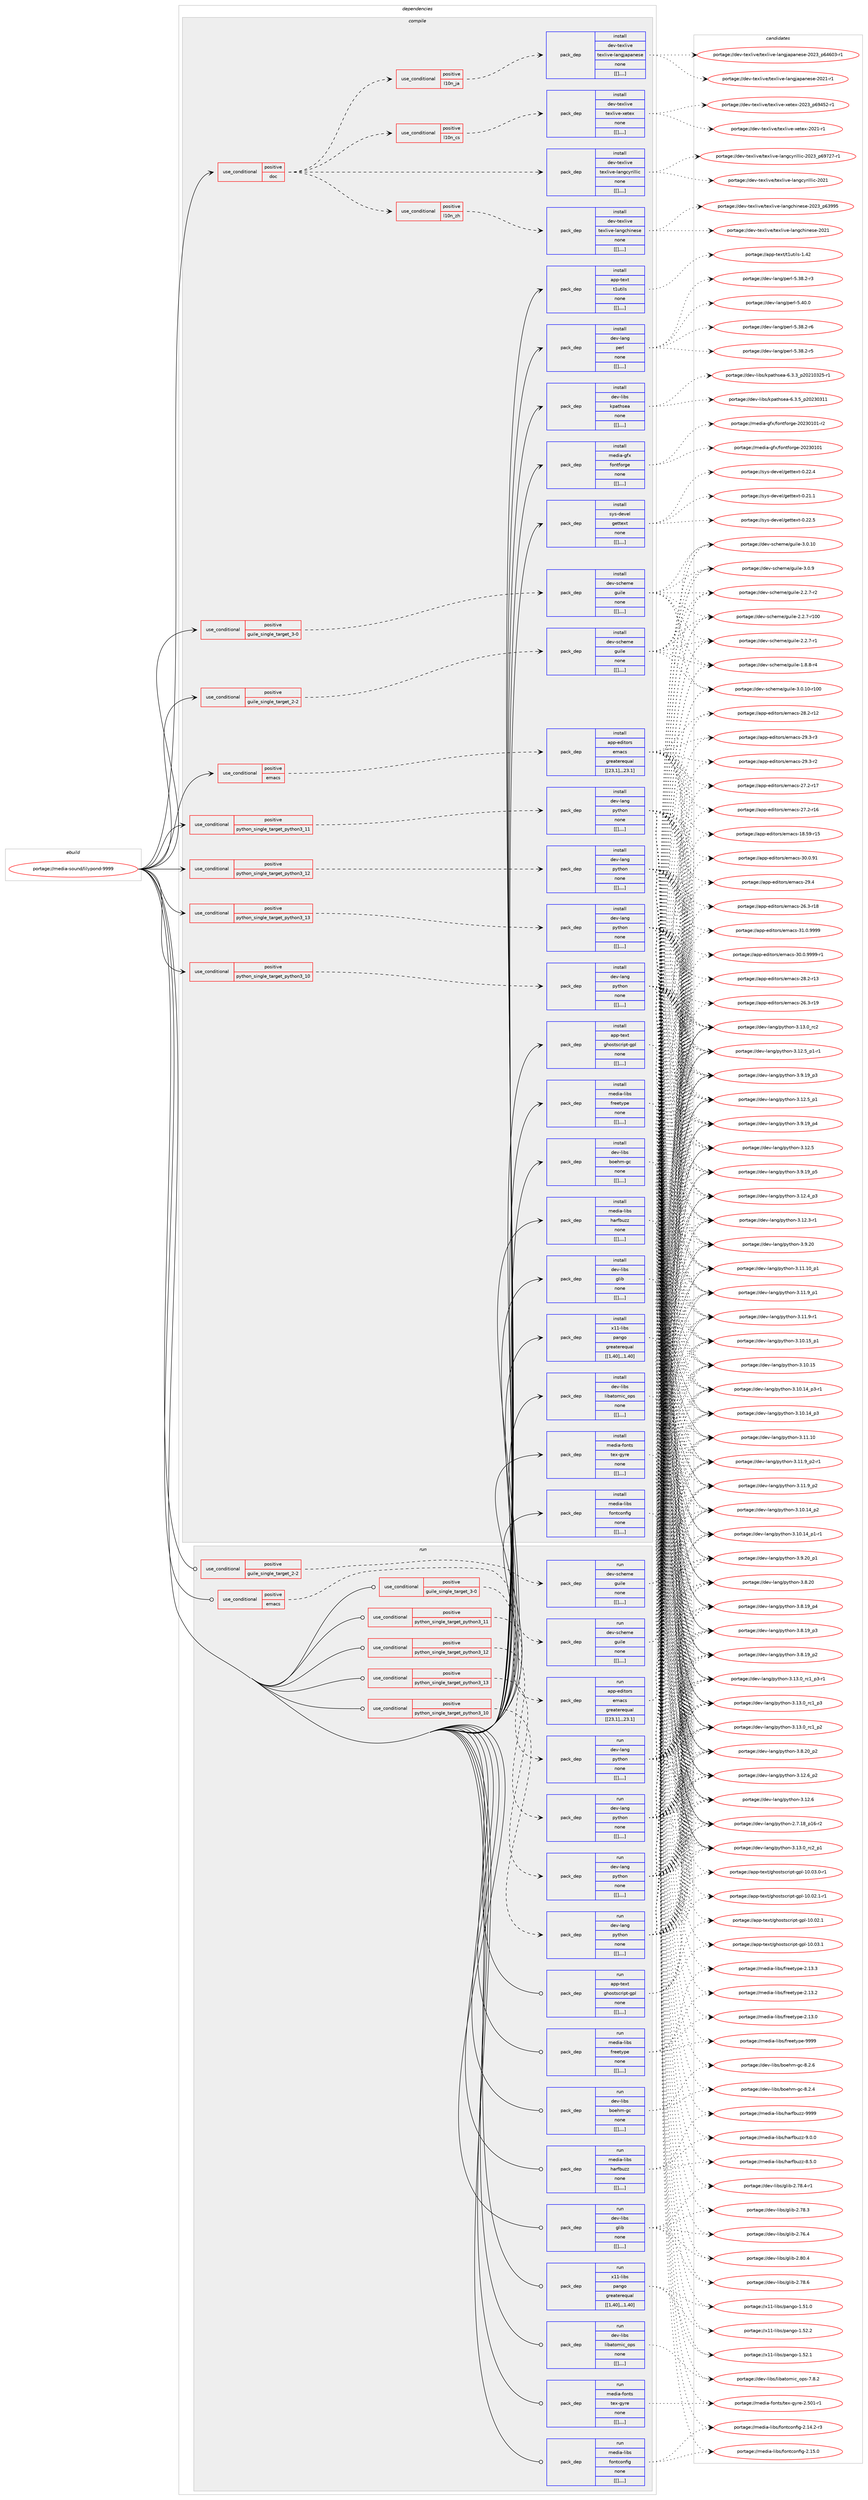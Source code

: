 digraph prolog {

# *************
# Graph options
# *************

newrank=true;
concentrate=true;
compound=true;
graph [rankdir=LR,fontname=Helvetica,fontsize=10,ranksep=1.5];#, ranksep=2.5, nodesep=0.2];
edge  [arrowhead=vee];
node  [fontname=Helvetica,fontsize=10];

# **********
# The ebuild
# **********

subgraph cluster_leftcol {
color=gray;
label=<<i>ebuild</i>>;
id [label="portage://media-sound/lilypond-9999", color=red, width=4, href="../media-sound/lilypond-9999.svg"];
}

# ****************
# The dependencies
# ****************

subgraph cluster_midcol {
color=gray;
label=<<i>dependencies</i>>;
subgraph cluster_compile {
fillcolor="#eeeeee";
style=filled;
label=<<i>compile</i>>;
subgraph cond83846 {
dependency327025 [label=<<TABLE BORDER="0" CELLBORDER="1" CELLSPACING="0" CELLPADDING="4"><TR><TD ROWSPAN="3" CELLPADDING="10">use_conditional</TD></TR><TR><TD>positive</TD></TR><TR><TD>doc</TD></TR></TABLE>>, shape=none, color=red];
subgraph pack240681 {
dependency327026 [label=<<TABLE BORDER="0" CELLBORDER="1" CELLSPACING="0" CELLPADDING="4" WIDTH="220"><TR><TD ROWSPAN="6" CELLPADDING="30">pack_dep</TD></TR><TR><TD WIDTH="110">install</TD></TR><TR><TD>dev-texlive</TD></TR><TR><TD>texlive-langcyrillic</TD></TR><TR><TD>none</TD></TR><TR><TD>[[],,,,]</TD></TR></TABLE>>, shape=none, color=blue];
}
dependency327025:e -> dependency327026:w [weight=20,style="dashed",arrowhead="vee"];
subgraph cond83847 {
dependency327027 [label=<<TABLE BORDER="0" CELLBORDER="1" CELLSPACING="0" CELLPADDING="4"><TR><TD ROWSPAN="3" CELLPADDING="10">use_conditional</TD></TR><TR><TD>positive</TD></TR><TR><TD>l10n_cs</TD></TR></TABLE>>, shape=none, color=red];
subgraph pack240682 {
dependency327028 [label=<<TABLE BORDER="0" CELLBORDER="1" CELLSPACING="0" CELLPADDING="4" WIDTH="220"><TR><TD ROWSPAN="6" CELLPADDING="30">pack_dep</TD></TR><TR><TD WIDTH="110">install</TD></TR><TR><TD>dev-texlive</TD></TR><TR><TD>texlive-xetex</TD></TR><TR><TD>none</TD></TR><TR><TD>[[],,,,]</TD></TR></TABLE>>, shape=none, color=blue];
}
dependency327027:e -> dependency327028:w [weight=20,style="dashed",arrowhead="vee"];
}
dependency327025:e -> dependency327027:w [weight=20,style="dashed",arrowhead="vee"];
subgraph cond83848 {
dependency327029 [label=<<TABLE BORDER="0" CELLBORDER="1" CELLSPACING="0" CELLPADDING="4"><TR><TD ROWSPAN="3" CELLPADDING="10">use_conditional</TD></TR><TR><TD>positive</TD></TR><TR><TD>l10n_ja</TD></TR></TABLE>>, shape=none, color=red];
subgraph pack240683 {
dependency327030 [label=<<TABLE BORDER="0" CELLBORDER="1" CELLSPACING="0" CELLPADDING="4" WIDTH="220"><TR><TD ROWSPAN="6" CELLPADDING="30">pack_dep</TD></TR><TR><TD WIDTH="110">install</TD></TR><TR><TD>dev-texlive</TD></TR><TR><TD>texlive-langjapanese</TD></TR><TR><TD>none</TD></TR><TR><TD>[[],,,,]</TD></TR></TABLE>>, shape=none, color=blue];
}
dependency327029:e -> dependency327030:w [weight=20,style="dashed",arrowhead="vee"];
}
dependency327025:e -> dependency327029:w [weight=20,style="dashed",arrowhead="vee"];
subgraph cond83849 {
dependency327031 [label=<<TABLE BORDER="0" CELLBORDER="1" CELLSPACING="0" CELLPADDING="4"><TR><TD ROWSPAN="3" CELLPADDING="10">use_conditional</TD></TR><TR><TD>positive</TD></TR><TR><TD>l10n_zh</TD></TR></TABLE>>, shape=none, color=red];
subgraph pack240684 {
dependency327032 [label=<<TABLE BORDER="0" CELLBORDER="1" CELLSPACING="0" CELLPADDING="4" WIDTH="220"><TR><TD ROWSPAN="6" CELLPADDING="30">pack_dep</TD></TR><TR><TD WIDTH="110">install</TD></TR><TR><TD>dev-texlive</TD></TR><TR><TD>texlive-langchinese</TD></TR><TR><TD>none</TD></TR><TR><TD>[[],,,,]</TD></TR></TABLE>>, shape=none, color=blue];
}
dependency327031:e -> dependency327032:w [weight=20,style="dashed",arrowhead="vee"];
}
dependency327025:e -> dependency327031:w [weight=20,style="dashed",arrowhead="vee"];
}
id:e -> dependency327025:w [weight=20,style="solid",arrowhead="vee"];
subgraph cond83850 {
dependency327033 [label=<<TABLE BORDER="0" CELLBORDER="1" CELLSPACING="0" CELLPADDING="4"><TR><TD ROWSPAN="3" CELLPADDING="10">use_conditional</TD></TR><TR><TD>positive</TD></TR><TR><TD>emacs</TD></TR></TABLE>>, shape=none, color=red];
subgraph pack240685 {
dependency327034 [label=<<TABLE BORDER="0" CELLBORDER="1" CELLSPACING="0" CELLPADDING="4" WIDTH="220"><TR><TD ROWSPAN="6" CELLPADDING="30">pack_dep</TD></TR><TR><TD WIDTH="110">install</TD></TR><TR><TD>app-editors</TD></TR><TR><TD>emacs</TD></TR><TR><TD>greaterequal</TD></TR><TR><TD>[[23,1],,,23.1]</TD></TR></TABLE>>, shape=none, color=blue];
}
dependency327033:e -> dependency327034:w [weight=20,style="dashed",arrowhead="vee"];
}
id:e -> dependency327033:w [weight=20,style="solid",arrowhead="vee"];
subgraph cond83851 {
dependency327035 [label=<<TABLE BORDER="0" CELLBORDER="1" CELLSPACING="0" CELLPADDING="4"><TR><TD ROWSPAN="3" CELLPADDING="10">use_conditional</TD></TR><TR><TD>positive</TD></TR><TR><TD>guile_single_target_2-2</TD></TR></TABLE>>, shape=none, color=red];
subgraph pack240686 {
dependency327036 [label=<<TABLE BORDER="0" CELLBORDER="1" CELLSPACING="0" CELLPADDING="4" WIDTH="220"><TR><TD ROWSPAN="6" CELLPADDING="30">pack_dep</TD></TR><TR><TD WIDTH="110">install</TD></TR><TR><TD>dev-scheme</TD></TR><TR><TD>guile</TD></TR><TR><TD>none</TD></TR><TR><TD>[[],,,,]</TD></TR></TABLE>>, shape=none, color=blue];
}
dependency327035:e -> dependency327036:w [weight=20,style="dashed",arrowhead="vee"];
}
id:e -> dependency327035:w [weight=20,style="solid",arrowhead="vee"];
subgraph cond83852 {
dependency327037 [label=<<TABLE BORDER="0" CELLBORDER="1" CELLSPACING="0" CELLPADDING="4"><TR><TD ROWSPAN="3" CELLPADDING="10">use_conditional</TD></TR><TR><TD>positive</TD></TR><TR><TD>guile_single_target_3-0</TD></TR></TABLE>>, shape=none, color=red];
subgraph pack240687 {
dependency327038 [label=<<TABLE BORDER="0" CELLBORDER="1" CELLSPACING="0" CELLPADDING="4" WIDTH="220"><TR><TD ROWSPAN="6" CELLPADDING="30">pack_dep</TD></TR><TR><TD WIDTH="110">install</TD></TR><TR><TD>dev-scheme</TD></TR><TR><TD>guile</TD></TR><TR><TD>none</TD></TR><TR><TD>[[],,,,]</TD></TR></TABLE>>, shape=none, color=blue];
}
dependency327037:e -> dependency327038:w [weight=20,style="dashed",arrowhead="vee"];
}
id:e -> dependency327037:w [weight=20,style="solid",arrowhead="vee"];
subgraph cond83853 {
dependency327039 [label=<<TABLE BORDER="0" CELLBORDER="1" CELLSPACING="0" CELLPADDING="4"><TR><TD ROWSPAN="3" CELLPADDING="10">use_conditional</TD></TR><TR><TD>positive</TD></TR><TR><TD>python_single_target_python3_10</TD></TR></TABLE>>, shape=none, color=red];
subgraph pack240688 {
dependency327040 [label=<<TABLE BORDER="0" CELLBORDER="1" CELLSPACING="0" CELLPADDING="4" WIDTH="220"><TR><TD ROWSPAN="6" CELLPADDING="30">pack_dep</TD></TR><TR><TD WIDTH="110">install</TD></TR><TR><TD>dev-lang</TD></TR><TR><TD>python</TD></TR><TR><TD>none</TD></TR><TR><TD>[[],,,,]</TD></TR></TABLE>>, shape=none, color=blue];
}
dependency327039:e -> dependency327040:w [weight=20,style="dashed",arrowhead="vee"];
}
id:e -> dependency327039:w [weight=20,style="solid",arrowhead="vee"];
subgraph cond83854 {
dependency327041 [label=<<TABLE BORDER="0" CELLBORDER="1" CELLSPACING="0" CELLPADDING="4"><TR><TD ROWSPAN="3" CELLPADDING="10">use_conditional</TD></TR><TR><TD>positive</TD></TR><TR><TD>python_single_target_python3_11</TD></TR></TABLE>>, shape=none, color=red];
subgraph pack240689 {
dependency327042 [label=<<TABLE BORDER="0" CELLBORDER="1" CELLSPACING="0" CELLPADDING="4" WIDTH="220"><TR><TD ROWSPAN="6" CELLPADDING="30">pack_dep</TD></TR><TR><TD WIDTH="110">install</TD></TR><TR><TD>dev-lang</TD></TR><TR><TD>python</TD></TR><TR><TD>none</TD></TR><TR><TD>[[],,,,]</TD></TR></TABLE>>, shape=none, color=blue];
}
dependency327041:e -> dependency327042:w [weight=20,style="dashed",arrowhead="vee"];
}
id:e -> dependency327041:w [weight=20,style="solid",arrowhead="vee"];
subgraph cond83855 {
dependency327043 [label=<<TABLE BORDER="0" CELLBORDER="1" CELLSPACING="0" CELLPADDING="4"><TR><TD ROWSPAN="3" CELLPADDING="10">use_conditional</TD></TR><TR><TD>positive</TD></TR><TR><TD>python_single_target_python3_12</TD></TR></TABLE>>, shape=none, color=red];
subgraph pack240690 {
dependency327044 [label=<<TABLE BORDER="0" CELLBORDER="1" CELLSPACING="0" CELLPADDING="4" WIDTH="220"><TR><TD ROWSPAN="6" CELLPADDING="30">pack_dep</TD></TR><TR><TD WIDTH="110">install</TD></TR><TR><TD>dev-lang</TD></TR><TR><TD>python</TD></TR><TR><TD>none</TD></TR><TR><TD>[[],,,,]</TD></TR></TABLE>>, shape=none, color=blue];
}
dependency327043:e -> dependency327044:w [weight=20,style="dashed",arrowhead="vee"];
}
id:e -> dependency327043:w [weight=20,style="solid",arrowhead="vee"];
subgraph cond83856 {
dependency327045 [label=<<TABLE BORDER="0" CELLBORDER="1" CELLSPACING="0" CELLPADDING="4"><TR><TD ROWSPAN="3" CELLPADDING="10">use_conditional</TD></TR><TR><TD>positive</TD></TR><TR><TD>python_single_target_python3_13</TD></TR></TABLE>>, shape=none, color=red];
subgraph pack240691 {
dependency327046 [label=<<TABLE BORDER="0" CELLBORDER="1" CELLSPACING="0" CELLPADDING="4" WIDTH="220"><TR><TD ROWSPAN="6" CELLPADDING="30">pack_dep</TD></TR><TR><TD WIDTH="110">install</TD></TR><TR><TD>dev-lang</TD></TR><TR><TD>python</TD></TR><TR><TD>none</TD></TR><TR><TD>[[],,,,]</TD></TR></TABLE>>, shape=none, color=blue];
}
dependency327045:e -> dependency327046:w [weight=20,style="dashed",arrowhead="vee"];
}
id:e -> dependency327045:w [weight=20,style="solid",arrowhead="vee"];
subgraph pack240692 {
dependency327047 [label=<<TABLE BORDER="0" CELLBORDER="1" CELLSPACING="0" CELLPADDING="4" WIDTH="220"><TR><TD ROWSPAN="6" CELLPADDING="30">pack_dep</TD></TR><TR><TD WIDTH="110">install</TD></TR><TR><TD>app-text</TD></TR><TR><TD>ghostscript-gpl</TD></TR><TR><TD>none</TD></TR><TR><TD>[[],,,,]</TD></TR></TABLE>>, shape=none, color=blue];
}
id:e -> dependency327047:w [weight=20,style="solid",arrowhead="vee"];
subgraph pack240693 {
dependency327048 [label=<<TABLE BORDER="0" CELLBORDER="1" CELLSPACING="0" CELLPADDING="4" WIDTH="220"><TR><TD ROWSPAN="6" CELLPADDING="30">pack_dep</TD></TR><TR><TD WIDTH="110">install</TD></TR><TR><TD>app-text</TD></TR><TR><TD>t1utils</TD></TR><TR><TD>none</TD></TR><TR><TD>[[],,,,]</TD></TR></TABLE>>, shape=none, color=blue];
}
id:e -> dependency327048:w [weight=20,style="solid",arrowhead="vee"];
subgraph pack240694 {
dependency327049 [label=<<TABLE BORDER="0" CELLBORDER="1" CELLSPACING="0" CELLPADDING="4" WIDTH="220"><TR><TD ROWSPAN="6" CELLPADDING="30">pack_dep</TD></TR><TR><TD WIDTH="110">install</TD></TR><TR><TD>dev-lang</TD></TR><TR><TD>perl</TD></TR><TR><TD>none</TD></TR><TR><TD>[[],,,,]</TD></TR></TABLE>>, shape=none, color=blue];
}
id:e -> dependency327049:w [weight=20,style="solid",arrowhead="vee"];
subgraph pack240695 {
dependency327050 [label=<<TABLE BORDER="0" CELLBORDER="1" CELLSPACING="0" CELLPADDING="4" WIDTH="220"><TR><TD ROWSPAN="6" CELLPADDING="30">pack_dep</TD></TR><TR><TD WIDTH="110">install</TD></TR><TR><TD>dev-libs</TD></TR><TR><TD>boehm-gc</TD></TR><TR><TD>none</TD></TR><TR><TD>[[],,,,]</TD></TR></TABLE>>, shape=none, color=blue];
}
id:e -> dependency327050:w [weight=20,style="solid",arrowhead="vee"];
subgraph pack240696 {
dependency327051 [label=<<TABLE BORDER="0" CELLBORDER="1" CELLSPACING="0" CELLPADDING="4" WIDTH="220"><TR><TD ROWSPAN="6" CELLPADDING="30">pack_dep</TD></TR><TR><TD WIDTH="110">install</TD></TR><TR><TD>dev-libs</TD></TR><TR><TD>glib</TD></TR><TR><TD>none</TD></TR><TR><TD>[[],,,,]</TD></TR></TABLE>>, shape=none, color=blue];
}
id:e -> dependency327051:w [weight=20,style="solid",arrowhead="vee"];
subgraph pack240697 {
dependency327052 [label=<<TABLE BORDER="0" CELLBORDER="1" CELLSPACING="0" CELLPADDING="4" WIDTH="220"><TR><TD ROWSPAN="6" CELLPADDING="30">pack_dep</TD></TR><TR><TD WIDTH="110">install</TD></TR><TR><TD>dev-libs</TD></TR><TR><TD>kpathsea</TD></TR><TR><TD>none</TD></TR><TR><TD>[[],,,,]</TD></TR></TABLE>>, shape=none, color=blue];
}
id:e -> dependency327052:w [weight=20,style="solid",arrowhead="vee"];
subgraph pack240698 {
dependency327053 [label=<<TABLE BORDER="0" CELLBORDER="1" CELLSPACING="0" CELLPADDING="4" WIDTH="220"><TR><TD ROWSPAN="6" CELLPADDING="30">pack_dep</TD></TR><TR><TD WIDTH="110">install</TD></TR><TR><TD>dev-libs</TD></TR><TR><TD>libatomic_ops</TD></TR><TR><TD>none</TD></TR><TR><TD>[[],,,,]</TD></TR></TABLE>>, shape=none, color=blue];
}
id:e -> dependency327053:w [weight=20,style="solid",arrowhead="vee"];
subgraph pack240699 {
dependency327054 [label=<<TABLE BORDER="0" CELLBORDER="1" CELLSPACING="0" CELLPADDING="4" WIDTH="220"><TR><TD ROWSPAN="6" CELLPADDING="30">pack_dep</TD></TR><TR><TD WIDTH="110">install</TD></TR><TR><TD>media-fonts</TD></TR><TR><TD>tex-gyre</TD></TR><TR><TD>none</TD></TR><TR><TD>[[],,,,]</TD></TR></TABLE>>, shape=none, color=blue];
}
id:e -> dependency327054:w [weight=20,style="solid",arrowhead="vee"];
subgraph pack240700 {
dependency327055 [label=<<TABLE BORDER="0" CELLBORDER="1" CELLSPACING="0" CELLPADDING="4" WIDTH="220"><TR><TD ROWSPAN="6" CELLPADDING="30">pack_dep</TD></TR><TR><TD WIDTH="110">install</TD></TR><TR><TD>media-gfx</TD></TR><TR><TD>fontforge</TD></TR><TR><TD>none</TD></TR><TR><TD>[[],,,,]</TD></TR></TABLE>>, shape=none, color=blue];
}
id:e -> dependency327055:w [weight=20,style="solid",arrowhead="vee"];
subgraph pack240701 {
dependency327056 [label=<<TABLE BORDER="0" CELLBORDER="1" CELLSPACING="0" CELLPADDING="4" WIDTH="220"><TR><TD ROWSPAN="6" CELLPADDING="30">pack_dep</TD></TR><TR><TD WIDTH="110">install</TD></TR><TR><TD>media-libs</TD></TR><TR><TD>fontconfig</TD></TR><TR><TD>none</TD></TR><TR><TD>[[],,,,]</TD></TR></TABLE>>, shape=none, color=blue];
}
id:e -> dependency327056:w [weight=20,style="solid",arrowhead="vee"];
subgraph pack240702 {
dependency327057 [label=<<TABLE BORDER="0" CELLBORDER="1" CELLSPACING="0" CELLPADDING="4" WIDTH="220"><TR><TD ROWSPAN="6" CELLPADDING="30">pack_dep</TD></TR><TR><TD WIDTH="110">install</TD></TR><TR><TD>media-libs</TD></TR><TR><TD>freetype</TD></TR><TR><TD>none</TD></TR><TR><TD>[[],,,,]</TD></TR></TABLE>>, shape=none, color=blue];
}
id:e -> dependency327057:w [weight=20,style="solid",arrowhead="vee"];
subgraph pack240703 {
dependency327058 [label=<<TABLE BORDER="0" CELLBORDER="1" CELLSPACING="0" CELLPADDING="4" WIDTH="220"><TR><TD ROWSPAN="6" CELLPADDING="30">pack_dep</TD></TR><TR><TD WIDTH="110">install</TD></TR><TR><TD>media-libs</TD></TR><TR><TD>harfbuzz</TD></TR><TR><TD>none</TD></TR><TR><TD>[[],,,,]</TD></TR></TABLE>>, shape=none, color=blue];
}
id:e -> dependency327058:w [weight=20,style="solid",arrowhead="vee"];
subgraph pack240704 {
dependency327059 [label=<<TABLE BORDER="0" CELLBORDER="1" CELLSPACING="0" CELLPADDING="4" WIDTH="220"><TR><TD ROWSPAN="6" CELLPADDING="30">pack_dep</TD></TR><TR><TD WIDTH="110">install</TD></TR><TR><TD>sys-devel</TD></TR><TR><TD>gettext</TD></TR><TR><TD>none</TD></TR><TR><TD>[[],,,,]</TD></TR></TABLE>>, shape=none, color=blue];
}
id:e -> dependency327059:w [weight=20,style="solid",arrowhead="vee"];
subgraph pack240705 {
dependency327060 [label=<<TABLE BORDER="0" CELLBORDER="1" CELLSPACING="0" CELLPADDING="4" WIDTH="220"><TR><TD ROWSPAN="6" CELLPADDING="30">pack_dep</TD></TR><TR><TD WIDTH="110">install</TD></TR><TR><TD>x11-libs</TD></TR><TR><TD>pango</TD></TR><TR><TD>greaterequal</TD></TR><TR><TD>[[1,40],,,1.40]</TD></TR></TABLE>>, shape=none, color=blue];
}
id:e -> dependency327060:w [weight=20,style="solid",arrowhead="vee"];
}
subgraph cluster_compileandrun {
fillcolor="#eeeeee";
style=filled;
label=<<i>compile and run</i>>;
}
subgraph cluster_run {
fillcolor="#eeeeee";
style=filled;
label=<<i>run</i>>;
subgraph cond83857 {
dependency327061 [label=<<TABLE BORDER="0" CELLBORDER="1" CELLSPACING="0" CELLPADDING="4"><TR><TD ROWSPAN="3" CELLPADDING="10">use_conditional</TD></TR><TR><TD>positive</TD></TR><TR><TD>emacs</TD></TR></TABLE>>, shape=none, color=red];
subgraph pack240706 {
dependency327062 [label=<<TABLE BORDER="0" CELLBORDER="1" CELLSPACING="0" CELLPADDING="4" WIDTH="220"><TR><TD ROWSPAN="6" CELLPADDING="30">pack_dep</TD></TR><TR><TD WIDTH="110">run</TD></TR><TR><TD>app-editors</TD></TR><TR><TD>emacs</TD></TR><TR><TD>greaterequal</TD></TR><TR><TD>[[23,1],,,23.1]</TD></TR></TABLE>>, shape=none, color=blue];
}
dependency327061:e -> dependency327062:w [weight=20,style="dashed",arrowhead="vee"];
}
id:e -> dependency327061:w [weight=20,style="solid",arrowhead="odot"];
subgraph cond83858 {
dependency327063 [label=<<TABLE BORDER="0" CELLBORDER="1" CELLSPACING="0" CELLPADDING="4"><TR><TD ROWSPAN="3" CELLPADDING="10">use_conditional</TD></TR><TR><TD>positive</TD></TR><TR><TD>guile_single_target_2-2</TD></TR></TABLE>>, shape=none, color=red];
subgraph pack240707 {
dependency327064 [label=<<TABLE BORDER="0" CELLBORDER="1" CELLSPACING="0" CELLPADDING="4" WIDTH="220"><TR><TD ROWSPAN="6" CELLPADDING="30">pack_dep</TD></TR><TR><TD WIDTH="110">run</TD></TR><TR><TD>dev-scheme</TD></TR><TR><TD>guile</TD></TR><TR><TD>none</TD></TR><TR><TD>[[],,,,]</TD></TR></TABLE>>, shape=none, color=blue];
}
dependency327063:e -> dependency327064:w [weight=20,style="dashed",arrowhead="vee"];
}
id:e -> dependency327063:w [weight=20,style="solid",arrowhead="odot"];
subgraph cond83859 {
dependency327065 [label=<<TABLE BORDER="0" CELLBORDER="1" CELLSPACING="0" CELLPADDING="4"><TR><TD ROWSPAN="3" CELLPADDING="10">use_conditional</TD></TR><TR><TD>positive</TD></TR><TR><TD>guile_single_target_3-0</TD></TR></TABLE>>, shape=none, color=red];
subgraph pack240708 {
dependency327066 [label=<<TABLE BORDER="0" CELLBORDER="1" CELLSPACING="0" CELLPADDING="4" WIDTH="220"><TR><TD ROWSPAN="6" CELLPADDING="30">pack_dep</TD></TR><TR><TD WIDTH="110">run</TD></TR><TR><TD>dev-scheme</TD></TR><TR><TD>guile</TD></TR><TR><TD>none</TD></TR><TR><TD>[[],,,,]</TD></TR></TABLE>>, shape=none, color=blue];
}
dependency327065:e -> dependency327066:w [weight=20,style="dashed",arrowhead="vee"];
}
id:e -> dependency327065:w [weight=20,style="solid",arrowhead="odot"];
subgraph cond83860 {
dependency327067 [label=<<TABLE BORDER="0" CELLBORDER="1" CELLSPACING="0" CELLPADDING="4"><TR><TD ROWSPAN="3" CELLPADDING="10">use_conditional</TD></TR><TR><TD>positive</TD></TR><TR><TD>python_single_target_python3_10</TD></TR></TABLE>>, shape=none, color=red];
subgraph pack240709 {
dependency327068 [label=<<TABLE BORDER="0" CELLBORDER="1" CELLSPACING="0" CELLPADDING="4" WIDTH="220"><TR><TD ROWSPAN="6" CELLPADDING="30">pack_dep</TD></TR><TR><TD WIDTH="110">run</TD></TR><TR><TD>dev-lang</TD></TR><TR><TD>python</TD></TR><TR><TD>none</TD></TR><TR><TD>[[],,,,]</TD></TR></TABLE>>, shape=none, color=blue];
}
dependency327067:e -> dependency327068:w [weight=20,style="dashed",arrowhead="vee"];
}
id:e -> dependency327067:w [weight=20,style="solid",arrowhead="odot"];
subgraph cond83861 {
dependency327069 [label=<<TABLE BORDER="0" CELLBORDER="1" CELLSPACING="0" CELLPADDING="4"><TR><TD ROWSPAN="3" CELLPADDING="10">use_conditional</TD></TR><TR><TD>positive</TD></TR><TR><TD>python_single_target_python3_11</TD></TR></TABLE>>, shape=none, color=red];
subgraph pack240710 {
dependency327070 [label=<<TABLE BORDER="0" CELLBORDER="1" CELLSPACING="0" CELLPADDING="4" WIDTH="220"><TR><TD ROWSPAN="6" CELLPADDING="30">pack_dep</TD></TR><TR><TD WIDTH="110">run</TD></TR><TR><TD>dev-lang</TD></TR><TR><TD>python</TD></TR><TR><TD>none</TD></TR><TR><TD>[[],,,,]</TD></TR></TABLE>>, shape=none, color=blue];
}
dependency327069:e -> dependency327070:w [weight=20,style="dashed",arrowhead="vee"];
}
id:e -> dependency327069:w [weight=20,style="solid",arrowhead="odot"];
subgraph cond83862 {
dependency327071 [label=<<TABLE BORDER="0" CELLBORDER="1" CELLSPACING="0" CELLPADDING="4"><TR><TD ROWSPAN="3" CELLPADDING="10">use_conditional</TD></TR><TR><TD>positive</TD></TR><TR><TD>python_single_target_python3_12</TD></TR></TABLE>>, shape=none, color=red];
subgraph pack240711 {
dependency327072 [label=<<TABLE BORDER="0" CELLBORDER="1" CELLSPACING="0" CELLPADDING="4" WIDTH="220"><TR><TD ROWSPAN="6" CELLPADDING="30">pack_dep</TD></TR><TR><TD WIDTH="110">run</TD></TR><TR><TD>dev-lang</TD></TR><TR><TD>python</TD></TR><TR><TD>none</TD></TR><TR><TD>[[],,,,]</TD></TR></TABLE>>, shape=none, color=blue];
}
dependency327071:e -> dependency327072:w [weight=20,style="dashed",arrowhead="vee"];
}
id:e -> dependency327071:w [weight=20,style="solid",arrowhead="odot"];
subgraph cond83863 {
dependency327073 [label=<<TABLE BORDER="0" CELLBORDER="1" CELLSPACING="0" CELLPADDING="4"><TR><TD ROWSPAN="3" CELLPADDING="10">use_conditional</TD></TR><TR><TD>positive</TD></TR><TR><TD>python_single_target_python3_13</TD></TR></TABLE>>, shape=none, color=red];
subgraph pack240712 {
dependency327074 [label=<<TABLE BORDER="0" CELLBORDER="1" CELLSPACING="0" CELLPADDING="4" WIDTH="220"><TR><TD ROWSPAN="6" CELLPADDING="30">pack_dep</TD></TR><TR><TD WIDTH="110">run</TD></TR><TR><TD>dev-lang</TD></TR><TR><TD>python</TD></TR><TR><TD>none</TD></TR><TR><TD>[[],,,,]</TD></TR></TABLE>>, shape=none, color=blue];
}
dependency327073:e -> dependency327074:w [weight=20,style="dashed",arrowhead="vee"];
}
id:e -> dependency327073:w [weight=20,style="solid",arrowhead="odot"];
subgraph pack240713 {
dependency327075 [label=<<TABLE BORDER="0" CELLBORDER="1" CELLSPACING="0" CELLPADDING="4" WIDTH="220"><TR><TD ROWSPAN="6" CELLPADDING="30">pack_dep</TD></TR><TR><TD WIDTH="110">run</TD></TR><TR><TD>app-text</TD></TR><TR><TD>ghostscript-gpl</TD></TR><TR><TD>none</TD></TR><TR><TD>[[],,,,]</TD></TR></TABLE>>, shape=none, color=blue];
}
id:e -> dependency327075:w [weight=20,style="solid",arrowhead="odot"];
subgraph pack240714 {
dependency327076 [label=<<TABLE BORDER="0" CELLBORDER="1" CELLSPACING="0" CELLPADDING="4" WIDTH="220"><TR><TD ROWSPAN="6" CELLPADDING="30">pack_dep</TD></TR><TR><TD WIDTH="110">run</TD></TR><TR><TD>dev-libs</TD></TR><TR><TD>boehm-gc</TD></TR><TR><TD>none</TD></TR><TR><TD>[[],,,,]</TD></TR></TABLE>>, shape=none, color=blue];
}
id:e -> dependency327076:w [weight=20,style="solid",arrowhead="odot"];
subgraph pack240715 {
dependency327077 [label=<<TABLE BORDER="0" CELLBORDER="1" CELLSPACING="0" CELLPADDING="4" WIDTH="220"><TR><TD ROWSPAN="6" CELLPADDING="30">pack_dep</TD></TR><TR><TD WIDTH="110">run</TD></TR><TR><TD>dev-libs</TD></TR><TR><TD>glib</TD></TR><TR><TD>none</TD></TR><TR><TD>[[],,,,]</TD></TR></TABLE>>, shape=none, color=blue];
}
id:e -> dependency327077:w [weight=20,style="solid",arrowhead="odot"];
subgraph pack240716 {
dependency327078 [label=<<TABLE BORDER="0" CELLBORDER="1" CELLSPACING="0" CELLPADDING="4" WIDTH="220"><TR><TD ROWSPAN="6" CELLPADDING="30">pack_dep</TD></TR><TR><TD WIDTH="110">run</TD></TR><TR><TD>dev-libs</TD></TR><TR><TD>libatomic_ops</TD></TR><TR><TD>none</TD></TR><TR><TD>[[],,,,]</TD></TR></TABLE>>, shape=none, color=blue];
}
id:e -> dependency327078:w [weight=20,style="solid",arrowhead="odot"];
subgraph pack240717 {
dependency327079 [label=<<TABLE BORDER="0" CELLBORDER="1" CELLSPACING="0" CELLPADDING="4" WIDTH="220"><TR><TD ROWSPAN="6" CELLPADDING="30">pack_dep</TD></TR><TR><TD WIDTH="110">run</TD></TR><TR><TD>media-fonts</TD></TR><TR><TD>tex-gyre</TD></TR><TR><TD>none</TD></TR><TR><TD>[[],,,,]</TD></TR></TABLE>>, shape=none, color=blue];
}
id:e -> dependency327079:w [weight=20,style="solid",arrowhead="odot"];
subgraph pack240718 {
dependency327080 [label=<<TABLE BORDER="0" CELLBORDER="1" CELLSPACING="0" CELLPADDING="4" WIDTH="220"><TR><TD ROWSPAN="6" CELLPADDING="30">pack_dep</TD></TR><TR><TD WIDTH="110">run</TD></TR><TR><TD>media-libs</TD></TR><TR><TD>fontconfig</TD></TR><TR><TD>none</TD></TR><TR><TD>[[],,,,]</TD></TR></TABLE>>, shape=none, color=blue];
}
id:e -> dependency327080:w [weight=20,style="solid",arrowhead="odot"];
subgraph pack240719 {
dependency327081 [label=<<TABLE BORDER="0" CELLBORDER="1" CELLSPACING="0" CELLPADDING="4" WIDTH="220"><TR><TD ROWSPAN="6" CELLPADDING="30">pack_dep</TD></TR><TR><TD WIDTH="110">run</TD></TR><TR><TD>media-libs</TD></TR><TR><TD>freetype</TD></TR><TR><TD>none</TD></TR><TR><TD>[[],,,,]</TD></TR></TABLE>>, shape=none, color=blue];
}
id:e -> dependency327081:w [weight=20,style="solid",arrowhead="odot"];
subgraph pack240720 {
dependency327082 [label=<<TABLE BORDER="0" CELLBORDER="1" CELLSPACING="0" CELLPADDING="4" WIDTH="220"><TR><TD ROWSPAN="6" CELLPADDING="30">pack_dep</TD></TR><TR><TD WIDTH="110">run</TD></TR><TR><TD>media-libs</TD></TR><TR><TD>harfbuzz</TD></TR><TR><TD>none</TD></TR><TR><TD>[[],,,,]</TD></TR></TABLE>>, shape=none, color=blue];
}
id:e -> dependency327082:w [weight=20,style="solid",arrowhead="odot"];
subgraph pack240721 {
dependency327083 [label=<<TABLE BORDER="0" CELLBORDER="1" CELLSPACING="0" CELLPADDING="4" WIDTH="220"><TR><TD ROWSPAN="6" CELLPADDING="30">pack_dep</TD></TR><TR><TD WIDTH="110">run</TD></TR><TR><TD>x11-libs</TD></TR><TR><TD>pango</TD></TR><TR><TD>greaterequal</TD></TR><TR><TD>[[1,40],,,1.40]</TD></TR></TABLE>>, shape=none, color=blue];
}
id:e -> dependency327083:w [weight=20,style="solid",arrowhead="odot"];
}
}

# **************
# The candidates
# **************

subgraph cluster_choices {
rank=same;
color=gray;
label=<<i>candidates</i>>;

subgraph choice240681 {
color=black;
nodesep=1;
choice10010111845116101120108105118101471161011201081051181014510897110103991211141051081081059945504850519511254575550554511449 [label="portage://dev-texlive/texlive-langcyrillic-2023_p69727-r1", color=red, width=4,href="../dev-texlive/texlive-langcyrillic-2023_p69727-r1.svg"];
choice1001011184511610112010810511810147116101120108105118101451089711010399121114105108108105994550485049 [label="portage://dev-texlive/texlive-langcyrillic-2021", color=red, width=4,href="../dev-texlive/texlive-langcyrillic-2021.svg"];
dependency327026:e -> choice10010111845116101120108105118101471161011201081051181014510897110103991211141051081081059945504850519511254575550554511449:w [style=dotted,weight="100"];
dependency327026:e -> choice1001011184511610112010810511810147116101120108105118101451089711010399121114105108108105994550485049:w [style=dotted,weight="100"];
}
subgraph choice240682 {
color=black;
nodesep=1;
choice10010111845116101120108105118101471161011201081051181014512010111610112045504850519511254575253504511449 [label="portage://dev-texlive/texlive-xetex-2023_p69452-r1", color=red, width=4,href="../dev-texlive/texlive-xetex-2023_p69452-r1.svg"];
choice10010111845116101120108105118101471161011201081051181014512010111610112045504850494511449 [label="portage://dev-texlive/texlive-xetex-2021-r1", color=red, width=4,href="../dev-texlive/texlive-xetex-2021-r1.svg"];
dependency327028:e -> choice10010111845116101120108105118101471161011201081051181014512010111610112045504850519511254575253504511449:w [style=dotted,weight="100"];
dependency327028:e -> choice10010111845116101120108105118101471161011201081051181014512010111610112045504850494511449:w [style=dotted,weight="100"];
}
subgraph choice240683 {
color=black;
nodesep=1;
choice10010111845116101120108105118101471161011201081051181014510897110103106971129711010111510145504850519511254525448514511449 [label="portage://dev-texlive/texlive-langjapanese-2023_p64603-r1", color=red, width=4,href="../dev-texlive/texlive-langjapanese-2023_p64603-r1.svg"];
choice10010111845116101120108105118101471161011201081051181014510897110103106971129711010111510145504850494511449 [label="portage://dev-texlive/texlive-langjapanese-2021-r1", color=red, width=4,href="../dev-texlive/texlive-langjapanese-2021-r1.svg"];
dependency327030:e -> choice10010111845116101120108105118101471161011201081051181014510897110103106971129711010111510145504850519511254525448514511449:w [style=dotted,weight="100"];
dependency327030:e -> choice10010111845116101120108105118101471161011201081051181014510897110103106971129711010111510145504850494511449:w [style=dotted,weight="100"];
}
subgraph choice240684 {
color=black;
nodesep=1;
choice10010111845116101120108105118101471161011201081051181014510897110103991041051101011151014550485051951125451575753 [label="portage://dev-texlive/texlive-langchinese-2023_p63995", color=red, width=4,href="../dev-texlive/texlive-langchinese-2023_p63995.svg"];
choice10010111845116101120108105118101471161011201081051181014510897110103991041051101011151014550485049 [label="portage://dev-texlive/texlive-langchinese-2021", color=red, width=4,href="../dev-texlive/texlive-langchinese-2021.svg"];
dependency327032:e -> choice10010111845116101120108105118101471161011201081051181014510897110103991041051101011151014550485051951125451575753:w [style=dotted,weight="100"];
dependency327032:e -> choice10010111845116101120108105118101471161011201081051181014510897110103991041051101011151014550485049:w [style=dotted,weight="100"];
}
subgraph choice240685 {
color=black;
nodesep=1;
choice971121124510110010511611111411547101109979911545514946484657575757 [label="portage://app-editors/emacs-31.0.9999", color=red, width=4,href="../app-editors/emacs-31.0.9999.svg"];
choice9711211245101100105116111114115471011099799115455148464846575757574511449 [label="portage://app-editors/emacs-30.0.9999-r1", color=red, width=4,href="../app-editors/emacs-30.0.9999-r1.svg"];
choice97112112451011001051161111141154710110997991154551484648465749 [label="portage://app-editors/emacs-30.0.91", color=red, width=4,href="../app-editors/emacs-30.0.91.svg"];
choice97112112451011001051161111141154710110997991154550574652 [label="portage://app-editors/emacs-29.4", color=red, width=4,href="../app-editors/emacs-29.4.svg"];
choice971121124510110010511611111411547101109979911545505746514511451 [label="portage://app-editors/emacs-29.3-r3", color=red, width=4,href="../app-editors/emacs-29.3-r3.svg"];
choice971121124510110010511611111411547101109979911545505746514511450 [label="portage://app-editors/emacs-29.3-r2", color=red, width=4,href="../app-editors/emacs-29.3-r2.svg"];
choice97112112451011001051161111141154710110997991154550564650451144951 [label="portage://app-editors/emacs-28.2-r13", color=red, width=4,href="../app-editors/emacs-28.2-r13.svg"];
choice97112112451011001051161111141154710110997991154550564650451144950 [label="portage://app-editors/emacs-28.2-r12", color=red, width=4,href="../app-editors/emacs-28.2-r12.svg"];
choice97112112451011001051161111141154710110997991154550554650451144955 [label="portage://app-editors/emacs-27.2-r17", color=red, width=4,href="../app-editors/emacs-27.2-r17.svg"];
choice97112112451011001051161111141154710110997991154550554650451144954 [label="portage://app-editors/emacs-27.2-r16", color=red, width=4,href="../app-editors/emacs-27.2-r16.svg"];
choice97112112451011001051161111141154710110997991154550544651451144957 [label="portage://app-editors/emacs-26.3-r19", color=red, width=4,href="../app-editors/emacs-26.3-r19.svg"];
choice97112112451011001051161111141154710110997991154550544651451144956 [label="portage://app-editors/emacs-26.3-r18", color=red, width=4,href="../app-editors/emacs-26.3-r18.svg"];
choice9711211245101100105116111114115471011099799115454956465357451144953 [label="portage://app-editors/emacs-18.59-r15", color=red, width=4,href="../app-editors/emacs-18.59-r15.svg"];
dependency327034:e -> choice971121124510110010511611111411547101109979911545514946484657575757:w [style=dotted,weight="100"];
dependency327034:e -> choice9711211245101100105116111114115471011099799115455148464846575757574511449:w [style=dotted,weight="100"];
dependency327034:e -> choice97112112451011001051161111141154710110997991154551484648465749:w [style=dotted,weight="100"];
dependency327034:e -> choice97112112451011001051161111141154710110997991154550574652:w [style=dotted,weight="100"];
dependency327034:e -> choice971121124510110010511611111411547101109979911545505746514511451:w [style=dotted,weight="100"];
dependency327034:e -> choice971121124510110010511611111411547101109979911545505746514511450:w [style=dotted,weight="100"];
dependency327034:e -> choice97112112451011001051161111141154710110997991154550564650451144951:w [style=dotted,weight="100"];
dependency327034:e -> choice97112112451011001051161111141154710110997991154550564650451144950:w [style=dotted,weight="100"];
dependency327034:e -> choice97112112451011001051161111141154710110997991154550554650451144955:w [style=dotted,weight="100"];
dependency327034:e -> choice97112112451011001051161111141154710110997991154550554650451144954:w [style=dotted,weight="100"];
dependency327034:e -> choice97112112451011001051161111141154710110997991154550544651451144957:w [style=dotted,weight="100"];
dependency327034:e -> choice97112112451011001051161111141154710110997991154550544651451144956:w [style=dotted,weight="100"];
dependency327034:e -> choice9711211245101100105116111114115471011099799115454956465357451144953:w [style=dotted,weight="100"];
}
subgraph choice240686 {
color=black;
nodesep=1;
choice1001011184511599104101109101471031171051081014551464846494845114494848 [label="portage://dev-scheme/guile-3.0.10-r100", color=red, width=4,href="../dev-scheme/guile-3.0.10-r100.svg"];
choice10010111845115991041011091014710311710510810145514648464948 [label="portage://dev-scheme/guile-3.0.10", color=red, width=4,href="../dev-scheme/guile-3.0.10.svg"];
choice100101118451159910410110910147103117105108101455146484657 [label="portage://dev-scheme/guile-3.0.9", color=red, width=4,href="../dev-scheme/guile-3.0.9.svg"];
choice1001011184511599104101109101471031171051081014550465046554511450 [label="portage://dev-scheme/guile-2.2.7-r2", color=red, width=4,href="../dev-scheme/guile-2.2.7-r2.svg"];
choice10010111845115991041011091014710311710510810145504650465545114494848 [label="portage://dev-scheme/guile-2.2.7-r100", color=red, width=4,href="../dev-scheme/guile-2.2.7-r100.svg"];
choice1001011184511599104101109101471031171051081014550465046554511449 [label="portage://dev-scheme/guile-2.2.7-r1", color=red, width=4,href="../dev-scheme/guile-2.2.7-r1.svg"];
choice1001011184511599104101109101471031171051081014549465646564511452 [label="portage://dev-scheme/guile-1.8.8-r4", color=red, width=4,href="../dev-scheme/guile-1.8.8-r4.svg"];
dependency327036:e -> choice1001011184511599104101109101471031171051081014551464846494845114494848:w [style=dotted,weight="100"];
dependency327036:e -> choice10010111845115991041011091014710311710510810145514648464948:w [style=dotted,weight="100"];
dependency327036:e -> choice100101118451159910410110910147103117105108101455146484657:w [style=dotted,weight="100"];
dependency327036:e -> choice1001011184511599104101109101471031171051081014550465046554511450:w [style=dotted,weight="100"];
dependency327036:e -> choice10010111845115991041011091014710311710510810145504650465545114494848:w [style=dotted,weight="100"];
dependency327036:e -> choice1001011184511599104101109101471031171051081014550465046554511449:w [style=dotted,weight="100"];
dependency327036:e -> choice1001011184511599104101109101471031171051081014549465646564511452:w [style=dotted,weight="100"];
}
subgraph choice240687 {
color=black;
nodesep=1;
choice1001011184511599104101109101471031171051081014551464846494845114494848 [label="portage://dev-scheme/guile-3.0.10-r100", color=red, width=4,href="../dev-scheme/guile-3.0.10-r100.svg"];
choice10010111845115991041011091014710311710510810145514648464948 [label="portage://dev-scheme/guile-3.0.10", color=red, width=4,href="../dev-scheme/guile-3.0.10.svg"];
choice100101118451159910410110910147103117105108101455146484657 [label="portage://dev-scheme/guile-3.0.9", color=red, width=4,href="../dev-scheme/guile-3.0.9.svg"];
choice1001011184511599104101109101471031171051081014550465046554511450 [label="portage://dev-scheme/guile-2.2.7-r2", color=red, width=4,href="../dev-scheme/guile-2.2.7-r2.svg"];
choice10010111845115991041011091014710311710510810145504650465545114494848 [label="portage://dev-scheme/guile-2.2.7-r100", color=red, width=4,href="../dev-scheme/guile-2.2.7-r100.svg"];
choice1001011184511599104101109101471031171051081014550465046554511449 [label="portage://dev-scheme/guile-2.2.7-r1", color=red, width=4,href="../dev-scheme/guile-2.2.7-r1.svg"];
choice1001011184511599104101109101471031171051081014549465646564511452 [label="portage://dev-scheme/guile-1.8.8-r4", color=red, width=4,href="../dev-scheme/guile-1.8.8-r4.svg"];
dependency327038:e -> choice1001011184511599104101109101471031171051081014551464846494845114494848:w [style=dotted,weight="100"];
dependency327038:e -> choice10010111845115991041011091014710311710510810145514648464948:w [style=dotted,weight="100"];
dependency327038:e -> choice100101118451159910410110910147103117105108101455146484657:w [style=dotted,weight="100"];
dependency327038:e -> choice1001011184511599104101109101471031171051081014550465046554511450:w [style=dotted,weight="100"];
dependency327038:e -> choice10010111845115991041011091014710311710510810145504650465545114494848:w [style=dotted,weight="100"];
dependency327038:e -> choice1001011184511599104101109101471031171051081014550465046554511449:w [style=dotted,weight="100"];
dependency327038:e -> choice1001011184511599104101109101471031171051081014549465646564511452:w [style=dotted,weight="100"];
}
subgraph choice240688 {
color=black;
nodesep=1;
choice100101118451089711010347112121116104111110455146495146489511499509511249 [label="portage://dev-lang/python-3.13.0_rc2_p1", color=red, width=4,href="../dev-lang/python-3.13.0_rc2_p1.svg"];
choice10010111845108971101034711212111610411111045514649514648951149950 [label="portage://dev-lang/python-3.13.0_rc2", color=red, width=4,href="../dev-lang/python-3.13.0_rc2.svg"];
choice1001011184510897110103471121211161041111104551464951464895114994995112514511449 [label="portage://dev-lang/python-3.13.0_rc1_p3-r1", color=red, width=4,href="../dev-lang/python-3.13.0_rc1_p3-r1.svg"];
choice100101118451089711010347112121116104111110455146495146489511499499511251 [label="portage://dev-lang/python-3.13.0_rc1_p3", color=red, width=4,href="../dev-lang/python-3.13.0_rc1_p3.svg"];
choice100101118451089711010347112121116104111110455146495146489511499499511250 [label="portage://dev-lang/python-3.13.0_rc1_p2", color=red, width=4,href="../dev-lang/python-3.13.0_rc1_p2.svg"];
choice100101118451089711010347112121116104111110455146495046549511250 [label="portage://dev-lang/python-3.12.6_p2", color=red, width=4,href="../dev-lang/python-3.12.6_p2.svg"];
choice10010111845108971101034711212111610411111045514649504654 [label="portage://dev-lang/python-3.12.6", color=red, width=4,href="../dev-lang/python-3.12.6.svg"];
choice1001011184510897110103471121211161041111104551464950465395112494511449 [label="portage://dev-lang/python-3.12.5_p1-r1", color=red, width=4,href="../dev-lang/python-3.12.5_p1-r1.svg"];
choice100101118451089711010347112121116104111110455146495046539511249 [label="portage://dev-lang/python-3.12.5_p1", color=red, width=4,href="../dev-lang/python-3.12.5_p1.svg"];
choice10010111845108971101034711212111610411111045514649504653 [label="portage://dev-lang/python-3.12.5", color=red, width=4,href="../dev-lang/python-3.12.5.svg"];
choice100101118451089711010347112121116104111110455146495046529511251 [label="portage://dev-lang/python-3.12.4_p3", color=red, width=4,href="../dev-lang/python-3.12.4_p3.svg"];
choice100101118451089711010347112121116104111110455146495046514511449 [label="portage://dev-lang/python-3.12.3-r1", color=red, width=4,href="../dev-lang/python-3.12.3-r1.svg"];
choice10010111845108971101034711212111610411111045514649494649489511249 [label="portage://dev-lang/python-3.11.10_p1", color=red, width=4,href="../dev-lang/python-3.11.10_p1.svg"];
choice1001011184510897110103471121211161041111104551464949464948 [label="portage://dev-lang/python-3.11.10", color=red, width=4,href="../dev-lang/python-3.11.10.svg"];
choice1001011184510897110103471121211161041111104551464949465795112504511449 [label="portage://dev-lang/python-3.11.9_p2-r1", color=red, width=4,href="../dev-lang/python-3.11.9_p2-r1.svg"];
choice100101118451089711010347112121116104111110455146494946579511250 [label="portage://dev-lang/python-3.11.9_p2", color=red, width=4,href="../dev-lang/python-3.11.9_p2.svg"];
choice100101118451089711010347112121116104111110455146494946579511249 [label="portage://dev-lang/python-3.11.9_p1", color=red, width=4,href="../dev-lang/python-3.11.9_p1.svg"];
choice100101118451089711010347112121116104111110455146494946574511449 [label="portage://dev-lang/python-3.11.9-r1", color=red, width=4,href="../dev-lang/python-3.11.9-r1.svg"];
choice10010111845108971101034711212111610411111045514649484649539511249 [label="portage://dev-lang/python-3.10.15_p1", color=red, width=4,href="../dev-lang/python-3.10.15_p1.svg"];
choice1001011184510897110103471121211161041111104551464948464953 [label="portage://dev-lang/python-3.10.15", color=red, width=4,href="../dev-lang/python-3.10.15.svg"];
choice100101118451089711010347112121116104111110455146494846495295112514511449 [label="portage://dev-lang/python-3.10.14_p3-r1", color=red, width=4,href="../dev-lang/python-3.10.14_p3-r1.svg"];
choice10010111845108971101034711212111610411111045514649484649529511251 [label="portage://dev-lang/python-3.10.14_p3", color=red, width=4,href="../dev-lang/python-3.10.14_p3.svg"];
choice10010111845108971101034711212111610411111045514649484649529511250 [label="portage://dev-lang/python-3.10.14_p2", color=red, width=4,href="../dev-lang/python-3.10.14_p2.svg"];
choice100101118451089711010347112121116104111110455146494846495295112494511449 [label="portage://dev-lang/python-3.10.14_p1-r1", color=red, width=4,href="../dev-lang/python-3.10.14_p1-r1.svg"];
choice100101118451089711010347112121116104111110455146574650489511249 [label="portage://dev-lang/python-3.9.20_p1", color=red, width=4,href="../dev-lang/python-3.9.20_p1.svg"];
choice10010111845108971101034711212111610411111045514657465048 [label="portage://dev-lang/python-3.9.20", color=red, width=4,href="../dev-lang/python-3.9.20.svg"];
choice100101118451089711010347112121116104111110455146574649579511253 [label="portage://dev-lang/python-3.9.19_p5", color=red, width=4,href="../dev-lang/python-3.9.19_p5.svg"];
choice100101118451089711010347112121116104111110455146574649579511252 [label="portage://dev-lang/python-3.9.19_p4", color=red, width=4,href="../dev-lang/python-3.9.19_p4.svg"];
choice100101118451089711010347112121116104111110455146574649579511251 [label="portage://dev-lang/python-3.9.19_p3", color=red, width=4,href="../dev-lang/python-3.9.19_p3.svg"];
choice100101118451089711010347112121116104111110455146564650489511250 [label="portage://dev-lang/python-3.8.20_p2", color=red, width=4,href="../dev-lang/python-3.8.20_p2.svg"];
choice10010111845108971101034711212111610411111045514656465048 [label="portage://dev-lang/python-3.8.20", color=red, width=4,href="../dev-lang/python-3.8.20.svg"];
choice100101118451089711010347112121116104111110455146564649579511252 [label="portage://dev-lang/python-3.8.19_p4", color=red, width=4,href="../dev-lang/python-3.8.19_p4.svg"];
choice100101118451089711010347112121116104111110455146564649579511251 [label="portage://dev-lang/python-3.8.19_p3", color=red, width=4,href="../dev-lang/python-3.8.19_p3.svg"];
choice100101118451089711010347112121116104111110455146564649579511250 [label="portage://dev-lang/python-3.8.19_p2", color=red, width=4,href="../dev-lang/python-3.8.19_p2.svg"];
choice100101118451089711010347112121116104111110455046554649569511249544511450 [label="portage://dev-lang/python-2.7.18_p16-r2", color=red, width=4,href="../dev-lang/python-2.7.18_p16-r2.svg"];
dependency327040:e -> choice100101118451089711010347112121116104111110455146495146489511499509511249:w [style=dotted,weight="100"];
dependency327040:e -> choice10010111845108971101034711212111610411111045514649514648951149950:w [style=dotted,weight="100"];
dependency327040:e -> choice1001011184510897110103471121211161041111104551464951464895114994995112514511449:w [style=dotted,weight="100"];
dependency327040:e -> choice100101118451089711010347112121116104111110455146495146489511499499511251:w [style=dotted,weight="100"];
dependency327040:e -> choice100101118451089711010347112121116104111110455146495146489511499499511250:w [style=dotted,weight="100"];
dependency327040:e -> choice100101118451089711010347112121116104111110455146495046549511250:w [style=dotted,weight="100"];
dependency327040:e -> choice10010111845108971101034711212111610411111045514649504654:w [style=dotted,weight="100"];
dependency327040:e -> choice1001011184510897110103471121211161041111104551464950465395112494511449:w [style=dotted,weight="100"];
dependency327040:e -> choice100101118451089711010347112121116104111110455146495046539511249:w [style=dotted,weight="100"];
dependency327040:e -> choice10010111845108971101034711212111610411111045514649504653:w [style=dotted,weight="100"];
dependency327040:e -> choice100101118451089711010347112121116104111110455146495046529511251:w [style=dotted,weight="100"];
dependency327040:e -> choice100101118451089711010347112121116104111110455146495046514511449:w [style=dotted,weight="100"];
dependency327040:e -> choice10010111845108971101034711212111610411111045514649494649489511249:w [style=dotted,weight="100"];
dependency327040:e -> choice1001011184510897110103471121211161041111104551464949464948:w [style=dotted,weight="100"];
dependency327040:e -> choice1001011184510897110103471121211161041111104551464949465795112504511449:w [style=dotted,weight="100"];
dependency327040:e -> choice100101118451089711010347112121116104111110455146494946579511250:w [style=dotted,weight="100"];
dependency327040:e -> choice100101118451089711010347112121116104111110455146494946579511249:w [style=dotted,weight="100"];
dependency327040:e -> choice100101118451089711010347112121116104111110455146494946574511449:w [style=dotted,weight="100"];
dependency327040:e -> choice10010111845108971101034711212111610411111045514649484649539511249:w [style=dotted,weight="100"];
dependency327040:e -> choice1001011184510897110103471121211161041111104551464948464953:w [style=dotted,weight="100"];
dependency327040:e -> choice100101118451089711010347112121116104111110455146494846495295112514511449:w [style=dotted,weight="100"];
dependency327040:e -> choice10010111845108971101034711212111610411111045514649484649529511251:w [style=dotted,weight="100"];
dependency327040:e -> choice10010111845108971101034711212111610411111045514649484649529511250:w [style=dotted,weight="100"];
dependency327040:e -> choice100101118451089711010347112121116104111110455146494846495295112494511449:w [style=dotted,weight="100"];
dependency327040:e -> choice100101118451089711010347112121116104111110455146574650489511249:w [style=dotted,weight="100"];
dependency327040:e -> choice10010111845108971101034711212111610411111045514657465048:w [style=dotted,weight="100"];
dependency327040:e -> choice100101118451089711010347112121116104111110455146574649579511253:w [style=dotted,weight="100"];
dependency327040:e -> choice100101118451089711010347112121116104111110455146574649579511252:w [style=dotted,weight="100"];
dependency327040:e -> choice100101118451089711010347112121116104111110455146574649579511251:w [style=dotted,weight="100"];
dependency327040:e -> choice100101118451089711010347112121116104111110455146564650489511250:w [style=dotted,weight="100"];
dependency327040:e -> choice10010111845108971101034711212111610411111045514656465048:w [style=dotted,weight="100"];
dependency327040:e -> choice100101118451089711010347112121116104111110455146564649579511252:w [style=dotted,weight="100"];
dependency327040:e -> choice100101118451089711010347112121116104111110455146564649579511251:w [style=dotted,weight="100"];
dependency327040:e -> choice100101118451089711010347112121116104111110455146564649579511250:w [style=dotted,weight="100"];
dependency327040:e -> choice100101118451089711010347112121116104111110455046554649569511249544511450:w [style=dotted,weight="100"];
}
subgraph choice240689 {
color=black;
nodesep=1;
choice100101118451089711010347112121116104111110455146495146489511499509511249 [label="portage://dev-lang/python-3.13.0_rc2_p1", color=red, width=4,href="../dev-lang/python-3.13.0_rc2_p1.svg"];
choice10010111845108971101034711212111610411111045514649514648951149950 [label="portage://dev-lang/python-3.13.0_rc2", color=red, width=4,href="../dev-lang/python-3.13.0_rc2.svg"];
choice1001011184510897110103471121211161041111104551464951464895114994995112514511449 [label="portage://dev-lang/python-3.13.0_rc1_p3-r1", color=red, width=4,href="../dev-lang/python-3.13.0_rc1_p3-r1.svg"];
choice100101118451089711010347112121116104111110455146495146489511499499511251 [label="portage://dev-lang/python-3.13.0_rc1_p3", color=red, width=4,href="../dev-lang/python-3.13.0_rc1_p3.svg"];
choice100101118451089711010347112121116104111110455146495146489511499499511250 [label="portage://dev-lang/python-3.13.0_rc1_p2", color=red, width=4,href="../dev-lang/python-3.13.0_rc1_p2.svg"];
choice100101118451089711010347112121116104111110455146495046549511250 [label="portage://dev-lang/python-3.12.6_p2", color=red, width=4,href="../dev-lang/python-3.12.6_p2.svg"];
choice10010111845108971101034711212111610411111045514649504654 [label="portage://dev-lang/python-3.12.6", color=red, width=4,href="../dev-lang/python-3.12.6.svg"];
choice1001011184510897110103471121211161041111104551464950465395112494511449 [label="portage://dev-lang/python-3.12.5_p1-r1", color=red, width=4,href="../dev-lang/python-3.12.5_p1-r1.svg"];
choice100101118451089711010347112121116104111110455146495046539511249 [label="portage://dev-lang/python-3.12.5_p1", color=red, width=4,href="../dev-lang/python-3.12.5_p1.svg"];
choice10010111845108971101034711212111610411111045514649504653 [label="portage://dev-lang/python-3.12.5", color=red, width=4,href="../dev-lang/python-3.12.5.svg"];
choice100101118451089711010347112121116104111110455146495046529511251 [label="portage://dev-lang/python-3.12.4_p3", color=red, width=4,href="../dev-lang/python-3.12.4_p3.svg"];
choice100101118451089711010347112121116104111110455146495046514511449 [label="portage://dev-lang/python-3.12.3-r1", color=red, width=4,href="../dev-lang/python-3.12.3-r1.svg"];
choice10010111845108971101034711212111610411111045514649494649489511249 [label="portage://dev-lang/python-3.11.10_p1", color=red, width=4,href="../dev-lang/python-3.11.10_p1.svg"];
choice1001011184510897110103471121211161041111104551464949464948 [label="portage://dev-lang/python-3.11.10", color=red, width=4,href="../dev-lang/python-3.11.10.svg"];
choice1001011184510897110103471121211161041111104551464949465795112504511449 [label="portage://dev-lang/python-3.11.9_p2-r1", color=red, width=4,href="../dev-lang/python-3.11.9_p2-r1.svg"];
choice100101118451089711010347112121116104111110455146494946579511250 [label="portage://dev-lang/python-3.11.9_p2", color=red, width=4,href="../dev-lang/python-3.11.9_p2.svg"];
choice100101118451089711010347112121116104111110455146494946579511249 [label="portage://dev-lang/python-3.11.9_p1", color=red, width=4,href="../dev-lang/python-3.11.9_p1.svg"];
choice100101118451089711010347112121116104111110455146494946574511449 [label="portage://dev-lang/python-3.11.9-r1", color=red, width=4,href="../dev-lang/python-3.11.9-r1.svg"];
choice10010111845108971101034711212111610411111045514649484649539511249 [label="portage://dev-lang/python-3.10.15_p1", color=red, width=4,href="../dev-lang/python-3.10.15_p1.svg"];
choice1001011184510897110103471121211161041111104551464948464953 [label="portage://dev-lang/python-3.10.15", color=red, width=4,href="../dev-lang/python-3.10.15.svg"];
choice100101118451089711010347112121116104111110455146494846495295112514511449 [label="portage://dev-lang/python-3.10.14_p3-r1", color=red, width=4,href="../dev-lang/python-3.10.14_p3-r1.svg"];
choice10010111845108971101034711212111610411111045514649484649529511251 [label="portage://dev-lang/python-3.10.14_p3", color=red, width=4,href="../dev-lang/python-3.10.14_p3.svg"];
choice10010111845108971101034711212111610411111045514649484649529511250 [label="portage://dev-lang/python-3.10.14_p2", color=red, width=4,href="../dev-lang/python-3.10.14_p2.svg"];
choice100101118451089711010347112121116104111110455146494846495295112494511449 [label="portage://dev-lang/python-3.10.14_p1-r1", color=red, width=4,href="../dev-lang/python-3.10.14_p1-r1.svg"];
choice100101118451089711010347112121116104111110455146574650489511249 [label="portage://dev-lang/python-3.9.20_p1", color=red, width=4,href="../dev-lang/python-3.9.20_p1.svg"];
choice10010111845108971101034711212111610411111045514657465048 [label="portage://dev-lang/python-3.9.20", color=red, width=4,href="../dev-lang/python-3.9.20.svg"];
choice100101118451089711010347112121116104111110455146574649579511253 [label="portage://dev-lang/python-3.9.19_p5", color=red, width=4,href="../dev-lang/python-3.9.19_p5.svg"];
choice100101118451089711010347112121116104111110455146574649579511252 [label="portage://dev-lang/python-3.9.19_p4", color=red, width=4,href="../dev-lang/python-3.9.19_p4.svg"];
choice100101118451089711010347112121116104111110455146574649579511251 [label="portage://dev-lang/python-3.9.19_p3", color=red, width=4,href="../dev-lang/python-3.9.19_p3.svg"];
choice100101118451089711010347112121116104111110455146564650489511250 [label="portage://dev-lang/python-3.8.20_p2", color=red, width=4,href="../dev-lang/python-3.8.20_p2.svg"];
choice10010111845108971101034711212111610411111045514656465048 [label="portage://dev-lang/python-3.8.20", color=red, width=4,href="../dev-lang/python-3.8.20.svg"];
choice100101118451089711010347112121116104111110455146564649579511252 [label="portage://dev-lang/python-3.8.19_p4", color=red, width=4,href="../dev-lang/python-3.8.19_p4.svg"];
choice100101118451089711010347112121116104111110455146564649579511251 [label="portage://dev-lang/python-3.8.19_p3", color=red, width=4,href="../dev-lang/python-3.8.19_p3.svg"];
choice100101118451089711010347112121116104111110455146564649579511250 [label="portage://dev-lang/python-3.8.19_p2", color=red, width=4,href="../dev-lang/python-3.8.19_p2.svg"];
choice100101118451089711010347112121116104111110455046554649569511249544511450 [label="portage://dev-lang/python-2.7.18_p16-r2", color=red, width=4,href="../dev-lang/python-2.7.18_p16-r2.svg"];
dependency327042:e -> choice100101118451089711010347112121116104111110455146495146489511499509511249:w [style=dotted,weight="100"];
dependency327042:e -> choice10010111845108971101034711212111610411111045514649514648951149950:w [style=dotted,weight="100"];
dependency327042:e -> choice1001011184510897110103471121211161041111104551464951464895114994995112514511449:w [style=dotted,weight="100"];
dependency327042:e -> choice100101118451089711010347112121116104111110455146495146489511499499511251:w [style=dotted,weight="100"];
dependency327042:e -> choice100101118451089711010347112121116104111110455146495146489511499499511250:w [style=dotted,weight="100"];
dependency327042:e -> choice100101118451089711010347112121116104111110455146495046549511250:w [style=dotted,weight="100"];
dependency327042:e -> choice10010111845108971101034711212111610411111045514649504654:w [style=dotted,weight="100"];
dependency327042:e -> choice1001011184510897110103471121211161041111104551464950465395112494511449:w [style=dotted,weight="100"];
dependency327042:e -> choice100101118451089711010347112121116104111110455146495046539511249:w [style=dotted,weight="100"];
dependency327042:e -> choice10010111845108971101034711212111610411111045514649504653:w [style=dotted,weight="100"];
dependency327042:e -> choice100101118451089711010347112121116104111110455146495046529511251:w [style=dotted,weight="100"];
dependency327042:e -> choice100101118451089711010347112121116104111110455146495046514511449:w [style=dotted,weight="100"];
dependency327042:e -> choice10010111845108971101034711212111610411111045514649494649489511249:w [style=dotted,weight="100"];
dependency327042:e -> choice1001011184510897110103471121211161041111104551464949464948:w [style=dotted,weight="100"];
dependency327042:e -> choice1001011184510897110103471121211161041111104551464949465795112504511449:w [style=dotted,weight="100"];
dependency327042:e -> choice100101118451089711010347112121116104111110455146494946579511250:w [style=dotted,weight="100"];
dependency327042:e -> choice100101118451089711010347112121116104111110455146494946579511249:w [style=dotted,weight="100"];
dependency327042:e -> choice100101118451089711010347112121116104111110455146494946574511449:w [style=dotted,weight="100"];
dependency327042:e -> choice10010111845108971101034711212111610411111045514649484649539511249:w [style=dotted,weight="100"];
dependency327042:e -> choice1001011184510897110103471121211161041111104551464948464953:w [style=dotted,weight="100"];
dependency327042:e -> choice100101118451089711010347112121116104111110455146494846495295112514511449:w [style=dotted,weight="100"];
dependency327042:e -> choice10010111845108971101034711212111610411111045514649484649529511251:w [style=dotted,weight="100"];
dependency327042:e -> choice10010111845108971101034711212111610411111045514649484649529511250:w [style=dotted,weight="100"];
dependency327042:e -> choice100101118451089711010347112121116104111110455146494846495295112494511449:w [style=dotted,weight="100"];
dependency327042:e -> choice100101118451089711010347112121116104111110455146574650489511249:w [style=dotted,weight="100"];
dependency327042:e -> choice10010111845108971101034711212111610411111045514657465048:w [style=dotted,weight="100"];
dependency327042:e -> choice100101118451089711010347112121116104111110455146574649579511253:w [style=dotted,weight="100"];
dependency327042:e -> choice100101118451089711010347112121116104111110455146574649579511252:w [style=dotted,weight="100"];
dependency327042:e -> choice100101118451089711010347112121116104111110455146574649579511251:w [style=dotted,weight="100"];
dependency327042:e -> choice100101118451089711010347112121116104111110455146564650489511250:w [style=dotted,weight="100"];
dependency327042:e -> choice10010111845108971101034711212111610411111045514656465048:w [style=dotted,weight="100"];
dependency327042:e -> choice100101118451089711010347112121116104111110455146564649579511252:w [style=dotted,weight="100"];
dependency327042:e -> choice100101118451089711010347112121116104111110455146564649579511251:w [style=dotted,weight="100"];
dependency327042:e -> choice100101118451089711010347112121116104111110455146564649579511250:w [style=dotted,weight="100"];
dependency327042:e -> choice100101118451089711010347112121116104111110455046554649569511249544511450:w [style=dotted,weight="100"];
}
subgraph choice240690 {
color=black;
nodesep=1;
choice100101118451089711010347112121116104111110455146495146489511499509511249 [label="portage://dev-lang/python-3.13.0_rc2_p1", color=red, width=4,href="../dev-lang/python-3.13.0_rc2_p1.svg"];
choice10010111845108971101034711212111610411111045514649514648951149950 [label="portage://dev-lang/python-3.13.0_rc2", color=red, width=4,href="../dev-lang/python-3.13.0_rc2.svg"];
choice1001011184510897110103471121211161041111104551464951464895114994995112514511449 [label="portage://dev-lang/python-3.13.0_rc1_p3-r1", color=red, width=4,href="../dev-lang/python-3.13.0_rc1_p3-r1.svg"];
choice100101118451089711010347112121116104111110455146495146489511499499511251 [label="portage://dev-lang/python-3.13.0_rc1_p3", color=red, width=4,href="../dev-lang/python-3.13.0_rc1_p3.svg"];
choice100101118451089711010347112121116104111110455146495146489511499499511250 [label="portage://dev-lang/python-3.13.0_rc1_p2", color=red, width=4,href="../dev-lang/python-3.13.0_rc1_p2.svg"];
choice100101118451089711010347112121116104111110455146495046549511250 [label="portage://dev-lang/python-3.12.6_p2", color=red, width=4,href="../dev-lang/python-3.12.6_p2.svg"];
choice10010111845108971101034711212111610411111045514649504654 [label="portage://dev-lang/python-3.12.6", color=red, width=4,href="../dev-lang/python-3.12.6.svg"];
choice1001011184510897110103471121211161041111104551464950465395112494511449 [label="portage://dev-lang/python-3.12.5_p1-r1", color=red, width=4,href="../dev-lang/python-3.12.5_p1-r1.svg"];
choice100101118451089711010347112121116104111110455146495046539511249 [label="portage://dev-lang/python-3.12.5_p1", color=red, width=4,href="../dev-lang/python-3.12.5_p1.svg"];
choice10010111845108971101034711212111610411111045514649504653 [label="portage://dev-lang/python-3.12.5", color=red, width=4,href="../dev-lang/python-3.12.5.svg"];
choice100101118451089711010347112121116104111110455146495046529511251 [label="portage://dev-lang/python-3.12.4_p3", color=red, width=4,href="../dev-lang/python-3.12.4_p3.svg"];
choice100101118451089711010347112121116104111110455146495046514511449 [label="portage://dev-lang/python-3.12.3-r1", color=red, width=4,href="../dev-lang/python-3.12.3-r1.svg"];
choice10010111845108971101034711212111610411111045514649494649489511249 [label="portage://dev-lang/python-3.11.10_p1", color=red, width=4,href="../dev-lang/python-3.11.10_p1.svg"];
choice1001011184510897110103471121211161041111104551464949464948 [label="portage://dev-lang/python-3.11.10", color=red, width=4,href="../dev-lang/python-3.11.10.svg"];
choice1001011184510897110103471121211161041111104551464949465795112504511449 [label="portage://dev-lang/python-3.11.9_p2-r1", color=red, width=4,href="../dev-lang/python-3.11.9_p2-r1.svg"];
choice100101118451089711010347112121116104111110455146494946579511250 [label="portage://dev-lang/python-3.11.9_p2", color=red, width=4,href="../dev-lang/python-3.11.9_p2.svg"];
choice100101118451089711010347112121116104111110455146494946579511249 [label="portage://dev-lang/python-3.11.9_p1", color=red, width=4,href="../dev-lang/python-3.11.9_p1.svg"];
choice100101118451089711010347112121116104111110455146494946574511449 [label="portage://dev-lang/python-3.11.9-r1", color=red, width=4,href="../dev-lang/python-3.11.9-r1.svg"];
choice10010111845108971101034711212111610411111045514649484649539511249 [label="portage://dev-lang/python-3.10.15_p1", color=red, width=4,href="../dev-lang/python-3.10.15_p1.svg"];
choice1001011184510897110103471121211161041111104551464948464953 [label="portage://dev-lang/python-3.10.15", color=red, width=4,href="../dev-lang/python-3.10.15.svg"];
choice100101118451089711010347112121116104111110455146494846495295112514511449 [label="portage://dev-lang/python-3.10.14_p3-r1", color=red, width=4,href="../dev-lang/python-3.10.14_p3-r1.svg"];
choice10010111845108971101034711212111610411111045514649484649529511251 [label="portage://dev-lang/python-3.10.14_p3", color=red, width=4,href="../dev-lang/python-3.10.14_p3.svg"];
choice10010111845108971101034711212111610411111045514649484649529511250 [label="portage://dev-lang/python-3.10.14_p2", color=red, width=4,href="../dev-lang/python-3.10.14_p2.svg"];
choice100101118451089711010347112121116104111110455146494846495295112494511449 [label="portage://dev-lang/python-3.10.14_p1-r1", color=red, width=4,href="../dev-lang/python-3.10.14_p1-r1.svg"];
choice100101118451089711010347112121116104111110455146574650489511249 [label="portage://dev-lang/python-3.9.20_p1", color=red, width=4,href="../dev-lang/python-3.9.20_p1.svg"];
choice10010111845108971101034711212111610411111045514657465048 [label="portage://dev-lang/python-3.9.20", color=red, width=4,href="../dev-lang/python-3.9.20.svg"];
choice100101118451089711010347112121116104111110455146574649579511253 [label="portage://dev-lang/python-3.9.19_p5", color=red, width=4,href="../dev-lang/python-3.9.19_p5.svg"];
choice100101118451089711010347112121116104111110455146574649579511252 [label="portage://dev-lang/python-3.9.19_p4", color=red, width=4,href="../dev-lang/python-3.9.19_p4.svg"];
choice100101118451089711010347112121116104111110455146574649579511251 [label="portage://dev-lang/python-3.9.19_p3", color=red, width=4,href="../dev-lang/python-3.9.19_p3.svg"];
choice100101118451089711010347112121116104111110455146564650489511250 [label="portage://dev-lang/python-3.8.20_p2", color=red, width=4,href="../dev-lang/python-3.8.20_p2.svg"];
choice10010111845108971101034711212111610411111045514656465048 [label="portage://dev-lang/python-3.8.20", color=red, width=4,href="../dev-lang/python-3.8.20.svg"];
choice100101118451089711010347112121116104111110455146564649579511252 [label="portage://dev-lang/python-3.8.19_p4", color=red, width=4,href="../dev-lang/python-3.8.19_p4.svg"];
choice100101118451089711010347112121116104111110455146564649579511251 [label="portage://dev-lang/python-3.8.19_p3", color=red, width=4,href="../dev-lang/python-3.8.19_p3.svg"];
choice100101118451089711010347112121116104111110455146564649579511250 [label="portage://dev-lang/python-3.8.19_p2", color=red, width=4,href="../dev-lang/python-3.8.19_p2.svg"];
choice100101118451089711010347112121116104111110455046554649569511249544511450 [label="portage://dev-lang/python-2.7.18_p16-r2", color=red, width=4,href="../dev-lang/python-2.7.18_p16-r2.svg"];
dependency327044:e -> choice100101118451089711010347112121116104111110455146495146489511499509511249:w [style=dotted,weight="100"];
dependency327044:e -> choice10010111845108971101034711212111610411111045514649514648951149950:w [style=dotted,weight="100"];
dependency327044:e -> choice1001011184510897110103471121211161041111104551464951464895114994995112514511449:w [style=dotted,weight="100"];
dependency327044:e -> choice100101118451089711010347112121116104111110455146495146489511499499511251:w [style=dotted,weight="100"];
dependency327044:e -> choice100101118451089711010347112121116104111110455146495146489511499499511250:w [style=dotted,weight="100"];
dependency327044:e -> choice100101118451089711010347112121116104111110455146495046549511250:w [style=dotted,weight="100"];
dependency327044:e -> choice10010111845108971101034711212111610411111045514649504654:w [style=dotted,weight="100"];
dependency327044:e -> choice1001011184510897110103471121211161041111104551464950465395112494511449:w [style=dotted,weight="100"];
dependency327044:e -> choice100101118451089711010347112121116104111110455146495046539511249:w [style=dotted,weight="100"];
dependency327044:e -> choice10010111845108971101034711212111610411111045514649504653:w [style=dotted,weight="100"];
dependency327044:e -> choice100101118451089711010347112121116104111110455146495046529511251:w [style=dotted,weight="100"];
dependency327044:e -> choice100101118451089711010347112121116104111110455146495046514511449:w [style=dotted,weight="100"];
dependency327044:e -> choice10010111845108971101034711212111610411111045514649494649489511249:w [style=dotted,weight="100"];
dependency327044:e -> choice1001011184510897110103471121211161041111104551464949464948:w [style=dotted,weight="100"];
dependency327044:e -> choice1001011184510897110103471121211161041111104551464949465795112504511449:w [style=dotted,weight="100"];
dependency327044:e -> choice100101118451089711010347112121116104111110455146494946579511250:w [style=dotted,weight="100"];
dependency327044:e -> choice100101118451089711010347112121116104111110455146494946579511249:w [style=dotted,weight="100"];
dependency327044:e -> choice100101118451089711010347112121116104111110455146494946574511449:w [style=dotted,weight="100"];
dependency327044:e -> choice10010111845108971101034711212111610411111045514649484649539511249:w [style=dotted,weight="100"];
dependency327044:e -> choice1001011184510897110103471121211161041111104551464948464953:w [style=dotted,weight="100"];
dependency327044:e -> choice100101118451089711010347112121116104111110455146494846495295112514511449:w [style=dotted,weight="100"];
dependency327044:e -> choice10010111845108971101034711212111610411111045514649484649529511251:w [style=dotted,weight="100"];
dependency327044:e -> choice10010111845108971101034711212111610411111045514649484649529511250:w [style=dotted,weight="100"];
dependency327044:e -> choice100101118451089711010347112121116104111110455146494846495295112494511449:w [style=dotted,weight="100"];
dependency327044:e -> choice100101118451089711010347112121116104111110455146574650489511249:w [style=dotted,weight="100"];
dependency327044:e -> choice10010111845108971101034711212111610411111045514657465048:w [style=dotted,weight="100"];
dependency327044:e -> choice100101118451089711010347112121116104111110455146574649579511253:w [style=dotted,weight="100"];
dependency327044:e -> choice100101118451089711010347112121116104111110455146574649579511252:w [style=dotted,weight="100"];
dependency327044:e -> choice100101118451089711010347112121116104111110455146574649579511251:w [style=dotted,weight="100"];
dependency327044:e -> choice100101118451089711010347112121116104111110455146564650489511250:w [style=dotted,weight="100"];
dependency327044:e -> choice10010111845108971101034711212111610411111045514656465048:w [style=dotted,weight="100"];
dependency327044:e -> choice100101118451089711010347112121116104111110455146564649579511252:w [style=dotted,weight="100"];
dependency327044:e -> choice100101118451089711010347112121116104111110455146564649579511251:w [style=dotted,weight="100"];
dependency327044:e -> choice100101118451089711010347112121116104111110455146564649579511250:w [style=dotted,weight="100"];
dependency327044:e -> choice100101118451089711010347112121116104111110455046554649569511249544511450:w [style=dotted,weight="100"];
}
subgraph choice240691 {
color=black;
nodesep=1;
choice100101118451089711010347112121116104111110455146495146489511499509511249 [label="portage://dev-lang/python-3.13.0_rc2_p1", color=red, width=4,href="../dev-lang/python-3.13.0_rc2_p1.svg"];
choice10010111845108971101034711212111610411111045514649514648951149950 [label="portage://dev-lang/python-3.13.0_rc2", color=red, width=4,href="../dev-lang/python-3.13.0_rc2.svg"];
choice1001011184510897110103471121211161041111104551464951464895114994995112514511449 [label="portage://dev-lang/python-3.13.0_rc1_p3-r1", color=red, width=4,href="../dev-lang/python-3.13.0_rc1_p3-r1.svg"];
choice100101118451089711010347112121116104111110455146495146489511499499511251 [label="portage://dev-lang/python-3.13.0_rc1_p3", color=red, width=4,href="../dev-lang/python-3.13.0_rc1_p3.svg"];
choice100101118451089711010347112121116104111110455146495146489511499499511250 [label="portage://dev-lang/python-3.13.0_rc1_p2", color=red, width=4,href="../dev-lang/python-3.13.0_rc1_p2.svg"];
choice100101118451089711010347112121116104111110455146495046549511250 [label="portage://dev-lang/python-3.12.6_p2", color=red, width=4,href="../dev-lang/python-3.12.6_p2.svg"];
choice10010111845108971101034711212111610411111045514649504654 [label="portage://dev-lang/python-3.12.6", color=red, width=4,href="../dev-lang/python-3.12.6.svg"];
choice1001011184510897110103471121211161041111104551464950465395112494511449 [label="portage://dev-lang/python-3.12.5_p1-r1", color=red, width=4,href="../dev-lang/python-3.12.5_p1-r1.svg"];
choice100101118451089711010347112121116104111110455146495046539511249 [label="portage://dev-lang/python-3.12.5_p1", color=red, width=4,href="../dev-lang/python-3.12.5_p1.svg"];
choice10010111845108971101034711212111610411111045514649504653 [label="portage://dev-lang/python-3.12.5", color=red, width=4,href="../dev-lang/python-3.12.5.svg"];
choice100101118451089711010347112121116104111110455146495046529511251 [label="portage://dev-lang/python-3.12.4_p3", color=red, width=4,href="../dev-lang/python-3.12.4_p3.svg"];
choice100101118451089711010347112121116104111110455146495046514511449 [label="portage://dev-lang/python-3.12.3-r1", color=red, width=4,href="../dev-lang/python-3.12.3-r1.svg"];
choice10010111845108971101034711212111610411111045514649494649489511249 [label="portage://dev-lang/python-3.11.10_p1", color=red, width=4,href="../dev-lang/python-3.11.10_p1.svg"];
choice1001011184510897110103471121211161041111104551464949464948 [label="portage://dev-lang/python-3.11.10", color=red, width=4,href="../dev-lang/python-3.11.10.svg"];
choice1001011184510897110103471121211161041111104551464949465795112504511449 [label="portage://dev-lang/python-3.11.9_p2-r1", color=red, width=4,href="../dev-lang/python-3.11.9_p2-r1.svg"];
choice100101118451089711010347112121116104111110455146494946579511250 [label="portage://dev-lang/python-3.11.9_p2", color=red, width=4,href="../dev-lang/python-3.11.9_p2.svg"];
choice100101118451089711010347112121116104111110455146494946579511249 [label="portage://dev-lang/python-3.11.9_p1", color=red, width=4,href="../dev-lang/python-3.11.9_p1.svg"];
choice100101118451089711010347112121116104111110455146494946574511449 [label="portage://dev-lang/python-3.11.9-r1", color=red, width=4,href="../dev-lang/python-3.11.9-r1.svg"];
choice10010111845108971101034711212111610411111045514649484649539511249 [label="portage://dev-lang/python-3.10.15_p1", color=red, width=4,href="../dev-lang/python-3.10.15_p1.svg"];
choice1001011184510897110103471121211161041111104551464948464953 [label="portage://dev-lang/python-3.10.15", color=red, width=4,href="../dev-lang/python-3.10.15.svg"];
choice100101118451089711010347112121116104111110455146494846495295112514511449 [label="portage://dev-lang/python-3.10.14_p3-r1", color=red, width=4,href="../dev-lang/python-3.10.14_p3-r1.svg"];
choice10010111845108971101034711212111610411111045514649484649529511251 [label="portage://dev-lang/python-3.10.14_p3", color=red, width=4,href="../dev-lang/python-3.10.14_p3.svg"];
choice10010111845108971101034711212111610411111045514649484649529511250 [label="portage://dev-lang/python-3.10.14_p2", color=red, width=4,href="../dev-lang/python-3.10.14_p2.svg"];
choice100101118451089711010347112121116104111110455146494846495295112494511449 [label="portage://dev-lang/python-3.10.14_p1-r1", color=red, width=4,href="../dev-lang/python-3.10.14_p1-r1.svg"];
choice100101118451089711010347112121116104111110455146574650489511249 [label="portage://dev-lang/python-3.9.20_p1", color=red, width=4,href="../dev-lang/python-3.9.20_p1.svg"];
choice10010111845108971101034711212111610411111045514657465048 [label="portage://dev-lang/python-3.9.20", color=red, width=4,href="../dev-lang/python-3.9.20.svg"];
choice100101118451089711010347112121116104111110455146574649579511253 [label="portage://dev-lang/python-3.9.19_p5", color=red, width=4,href="../dev-lang/python-3.9.19_p5.svg"];
choice100101118451089711010347112121116104111110455146574649579511252 [label="portage://dev-lang/python-3.9.19_p4", color=red, width=4,href="../dev-lang/python-3.9.19_p4.svg"];
choice100101118451089711010347112121116104111110455146574649579511251 [label="portage://dev-lang/python-3.9.19_p3", color=red, width=4,href="../dev-lang/python-3.9.19_p3.svg"];
choice100101118451089711010347112121116104111110455146564650489511250 [label="portage://dev-lang/python-3.8.20_p2", color=red, width=4,href="../dev-lang/python-3.8.20_p2.svg"];
choice10010111845108971101034711212111610411111045514656465048 [label="portage://dev-lang/python-3.8.20", color=red, width=4,href="../dev-lang/python-3.8.20.svg"];
choice100101118451089711010347112121116104111110455146564649579511252 [label="portage://dev-lang/python-3.8.19_p4", color=red, width=4,href="../dev-lang/python-3.8.19_p4.svg"];
choice100101118451089711010347112121116104111110455146564649579511251 [label="portage://dev-lang/python-3.8.19_p3", color=red, width=4,href="../dev-lang/python-3.8.19_p3.svg"];
choice100101118451089711010347112121116104111110455146564649579511250 [label="portage://dev-lang/python-3.8.19_p2", color=red, width=4,href="../dev-lang/python-3.8.19_p2.svg"];
choice100101118451089711010347112121116104111110455046554649569511249544511450 [label="portage://dev-lang/python-2.7.18_p16-r2", color=red, width=4,href="../dev-lang/python-2.7.18_p16-r2.svg"];
dependency327046:e -> choice100101118451089711010347112121116104111110455146495146489511499509511249:w [style=dotted,weight="100"];
dependency327046:e -> choice10010111845108971101034711212111610411111045514649514648951149950:w [style=dotted,weight="100"];
dependency327046:e -> choice1001011184510897110103471121211161041111104551464951464895114994995112514511449:w [style=dotted,weight="100"];
dependency327046:e -> choice100101118451089711010347112121116104111110455146495146489511499499511251:w [style=dotted,weight="100"];
dependency327046:e -> choice100101118451089711010347112121116104111110455146495146489511499499511250:w [style=dotted,weight="100"];
dependency327046:e -> choice100101118451089711010347112121116104111110455146495046549511250:w [style=dotted,weight="100"];
dependency327046:e -> choice10010111845108971101034711212111610411111045514649504654:w [style=dotted,weight="100"];
dependency327046:e -> choice1001011184510897110103471121211161041111104551464950465395112494511449:w [style=dotted,weight="100"];
dependency327046:e -> choice100101118451089711010347112121116104111110455146495046539511249:w [style=dotted,weight="100"];
dependency327046:e -> choice10010111845108971101034711212111610411111045514649504653:w [style=dotted,weight="100"];
dependency327046:e -> choice100101118451089711010347112121116104111110455146495046529511251:w [style=dotted,weight="100"];
dependency327046:e -> choice100101118451089711010347112121116104111110455146495046514511449:w [style=dotted,weight="100"];
dependency327046:e -> choice10010111845108971101034711212111610411111045514649494649489511249:w [style=dotted,weight="100"];
dependency327046:e -> choice1001011184510897110103471121211161041111104551464949464948:w [style=dotted,weight="100"];
dependency327046:e -> choice1001011184510897110103471121211161041111104551464949465795112504511449:w [style=dotted,weight="100"];
dependency327046:e -> choice100101118451089711010347112121116104111110455146494946579511250:w [style=dotted,weight="100"];
dependency327046:e -> choice100101118451089711010347112121116104111110455146494946579511249:w [style=dotted,weight="100"];
dependency327046:e -> choice100101118451089711010347112121116104111110455146494946574511449:w [style=dotted,weight="100"];
dependency327046:e -> choice10010111845108971101034711212111610411111045514649484649539511249:w [style=dotted,weight="100"];
dependency327046:e -> choice1001011184510897110103471121211161041111104551464948464953:w [style=dotted,weight="100"];
dependency327046:e -> choice100101118451089711010347112121116104111110455146494846495295112514511449:w [style=dotted,weight="100"];
dependency327046:e -> choice10010111845108971101034711212111610411111045514649484649529511251:w [style=dotted,weight="100"];
dependency327046:e -> choice10010111845108971101034711212111610411111045514649484649529511250:w [style=dotted,weight="100"];
dependency327046:e -> choice100101118451089711010347112121116104111110455146494846495295112494511449:w [style=dotted,weight="100"];
dependency327046:e -> choice100101118451089711010347112121116104111110455146574650489511249:w [style=dotted,weight="100"];
dependency327046:e -> choice10010111845108971101034711212111610411111045514657465048:w [style=dotted,weight="100"];
dependency327046:e -> choice100101118451089711010347112121116104111110455146574649579511253:w [style=dotted,weight="100"];
dependency327046:e -> choice100101118451089711010347112121116104111110455146574649579511252:w [style=dotted,weight="100"];
dependency327046:e -> choice100101118451089711010347112121116104111110455146574649579511251:w [style=dotted,weight="100"];
dependency327046:e -> choice100101118451089711010347112121116104111110455146564650489511250:w [style=dotted,weight="100"];
dependency327046:e -> choice10010111845108971101034711212111610411111045514656465048:w [style=dotted,weight="100"];
dependency327046:e -> choice100101118451089711010347112121116104111110455146564649579511252:w [style=dotted,weight="100"];
dependency327046:e -> choice100101118451089711010347112121116104111110455146564649579511251:w [style=dotted,weight="100"];
dependency327046:e -> choice100101118451089711010347112121116104111110455146564649579511250:w [style=dotted,weight="100"];
dependency327046:e -> choice100101118451089711010347112121116104111110455046554649569511249544511450:w [style=dotted,weight="100"];
}
subgraph choice240692 {
color=black;
nodesep=1;
choice97112112451161011201164710310411111511611599114105112116451031121084549484648514649 [label="portage://app-text/ghostscript-gpl-10.03.1", color=red, width=4,href="../app-text/ghostscript-gpl-10.03.1.svg"];
choice971121124511610112011647103104111115116115991141051121164510311210845494846485146484511449 [label="portage://app-text/ghostscript-gpl-10.03.0-r1", color=red, width=4,href="../app-text/ghostscript-gpl-10.03.0-r1.svg"];
choice971121124511610112011647103104111115116115991141051121164510311210845494846485046494511449 [label="portage://app-text/ghostscript-gpl-10.02.1-r1", color=red, width=4,href="../app-text/ghostscript-gpl-10.02.1-r1.svg"];
choice97112112451161011201164710310411111511611599114105112116451031121084549484648504649 [label="portage://app-text/ghostscript-gpl-10.02.1", color=red, width=4,href="../app-text/ghostscript-gpl-10.02.1.svg"];
dependency327047:e -> choice97112112451161011201164710310411111511611599114105112116451031121084549484648514649:w [style=dotted,weight="100"];
dependency327047:e -> choice971121124511610112011647103104111115116115991141051121164510311210845494846485146484511449:w [style=dotted,weight="100"];
dependency327047:e -> choice971121124511610112011647103104111115116115991141051121164510311210845494846485046494511449:w [style=dotted,weight="100"];
dependency327047:e -> choice97112112451161011201164710310411111511611599114105112116451031121084549484648504649:w [style=dotted,weight="100"];
}
subgraph choice240693 {
color=black;
nodesep=1;
choice971121124511610112011647116491171161051081154549465250 [label="portage://app-text/t1utils-1.42", color=red, width=4,href="../app-text/t1utils-1.42.svg"];
dependency327048:e -> choice971121124511610112011647116491171161051081154549465250:w [style=dotted,weight="100"];
}
subgraph choice240694 {
color=black;
nodesep=1;
choice10010111845108971101034711210111410845534652484648 [label="portage://dev-lang/perl-5.40.0", color=red, width=4,href="../dev-lang/perl-5.40.0.svg"];
choice100101118451089711010347112101114108455346515646504511454 [label="portage://dev-lang/perl-5.38.2-r6", color=red, width=4,href="../dev-lang/perl-5.38.2-r6.svg"];
choice100101118451089711010347112101114108455346515646504511453 [label="portage://dev-lang/perl-5.38.2-r5", color=red, width=4,href="../dev-lang/perl-5.38.2-r5.svg"];
choice100101118451089711010347112101114108455346515646504511451 [label="portage://dev-lang/perl-5.38.2-r3", color=red, width=4,href="../dev-lang/perl-5.38.2-r3.svg"];
dependency327049:e -> choice10010111845108971101034711210111410845534652484648:w [style=dotted,weight="100"];
dependency327049:e -> choice100101118451089711010347112101114108455346515646504511454:w [style=dotted,weight="100"];
dependency327049:e -> choice100101118451089711010347112101114108455346515646504511453:w [style=dotted,weight="100"];
dependency327049:e -> choice100101118451089711010347112101114108455346515646504511451:w [style=dotted,weight="100"];
}
subgraph choice240695 {
color=black;
nodesep=1;
choice100101118451081059811547981111011041094510399455646504654 [label="portage://dev-libs/boehm-gc-8.2.6", color=red, width=4,href="../dev-libs/boehm-gc-8.2.6.svg"];
choice100101118451081059811547981111011041094510399455646504652 [label="portage://dev-libs/boehm-gc-8.2.4", color=red, width=4,href="../dev-libs/boehm-gc-8.2.4.svg"];
dependency327050:e -> choice100101118451081059811547981111011041094510399455646504654:w [style=dotted,weight="100"];
dependency327050:e -> choice100101118451081059811547981111011041094510399455646504652:w [style=dotted,weight="100"];
}
subgraph choice240696 {
color=black;
nodesep=1;
choice1001011184510810598115471031081059845504656484652 [label="portage://dev-libs/glib-2.80.4", color=red, width=4,href="../dev-libs/glib-2.80.4.svg"];
choice1001011184510810598115471031081059845504655564654 [label="portage://dev-libs/glib-2.78.6", color=red, width=4,href="../dev-libs/glib-2.78.6.svg"];
choice10010111845108105981154710310810598455046555646524511449 [label="portage://dev-libs/glib-2.78.4-r1", color=red, width=4,href="../dev-libs/glib-2.78.4-r1.svg"];
choice1001011184510810598115471031081059845504655564651 [label="portage://dev-libs/glib-2.78.3", color=red, width=4,href="../dev-libs/glib-2.78.3.svg"];
choice1001011184510810598115471031081059845504655544652 [label="portage://dev-libs/glib-2.76.4", color=red, width=4,href="../dev-libs/glib-2.76.4.svg"];
dependency327051:e -> choice1001011184510810598115471031081059845504656484652:w [style=dotted,weight="100"];
dependency327051:e -> choice1001011184510810598115471031081059845504655564654:w [style=dotted,weight="100"];
dependency327051:e -> choice10010111845108105981154710310810598455046555646524511449:w [style=dotted,weight="100"];
dependency327051:e -> choice1001011184510810598115471031081059845504655564651:w [style=dotted,weight="100"];
dependency327051:e -> choice1001011184510810598115471031081059845504655544652:w [style=dotted,weight="100"];
}
subgraph choice240697 {
color=black;
nodesep=1;
choice1001011184510810598115471071129711610411510197455446514653951125048505148514949 [label="portage://dev-libs/kpathsea-6.3.5_p20230311", color=red, width=4,href="../dev-libs/kpathsea-6.3.5_p20230311.svg"];
choice10010111845108105981154710711297116104115101974554465146519511250485049485150534511449 [label="portage://dev-libs/kpathsea-6.3.3_p20210325-r1", color=red, width=4,href="../dev-libs/kpathsea-6.3.3_p20210325-r1.svg"];
dependency327052:e -> choice1001011184510810598115471071129711610411510197455446514653951125048505148514949:w [style=dotted,weight="100"];
dependency327052:e -> choice10010111845108105981154710711297116104115101974554465146519511250485049485150534511449:w [style=dotted,weight="100"];
}
subgraph choice240698 {
color=black;
nodesep=1;
choice10010111845108105981154710810598971161111091059995111112115455546564650 [label="portage://dev-libs/libatomic_ops-7.8.2", color=red, width=4,href="../dev-libs/libatomic_ops-7.8.2.svg"];
dependency327053:e -> choice10010111845108105981154710810598971161111091059995111112115455546564650:w [style=dotted,weight="100"];
}
subgraph choice240699 {
color=black;
nodesep=1;
choice109101100105974510211111011611547116101120451031211141014550465348494511449 [label="portage://media-fonts/tex-gyre-2.501-r1", color=red, width=4,href="../media-fonts/tex-gyre-2.501-r1.svg"];
dependency327054:e -> choice109101100105974510211111011611547116101120451031211141014550465348494511449:w [style=dotted,weight="100"];
}
subgraph choice240700 {
color=black;
nodesep=1;
choice1091011001059745103102120471021111101161021111141031014550485051484948494511450 [label="portage://media-gfx/fontforge-20230101-r2", color=red, width=4,href="../media-gfx/fontforge-20230101-r2.svg"];
choice109101100105974510310212047102111110116102111114103101455048505148494849 [label="portage://media-gfx/fontforge-20230101", color=red, width=4,href="../media-gfx/fontforge-20230101.svg"];
dependency327055:e -> choice1091011001059745103102120471021111101161021111141031014550485051484948494511450:w [style=dotted,weight="100"];
dependency327055:e -> choice109101100105974510310212047102111110116102111114103101455048505148494849:w [style=dotted,weight="100"];
}
subgraph choice240701 {
color=black;
nodesep=1;
choice109101100105974510810598115471021111101169911111010210510345504649534648 [label="portage://media-libs/fontconfig-2.15.0", color=red, width=4,href="../media-libs/fontconfig-2.15.0.svg"];
choice1091011001059745108105981154710211111011699111110102105103455046495246504511451 [label="portage://media-libs/fontconfig-2.14.2-r3", color=red, width=4,href="../media-libs/fontconfig-2.14.2-r3.svg"];
dependency327056:e -> choice109101100105974510810598115471021111101169911111010210510345504649534648:w [style=dotted,weight="100"];
dependency327056:e -> choice1091011001059745108105981154710211111011699111110102105103455046495246504511451:w [style=dotted,weight="100"];
}
subgraph choice240702 {
color=black;
nodesep=1;
choice109101100105974510810598115471021141011011161211121014557575757 [label="portage://media-libs/freetype-9999", color=red, width=4,href="../media-libs/freetype-9999.svg"];
choice1091011001059745108105981154710211410110111612111210145504649514651 [label="portage://media-libs/freetype-2.13.3", color=red, width=4,href="../media-libs/freetype-2.13.3.svg"];
choice1091011001059745108105981154710211410110111612111210145504649514650 [label="portage://media-libs/freetype-2.13.2", color=red, width=4,href="../media-libs/freetype-2.13.2.svg"];
choice1091011001059745108105981154710211410110111612111210145504649514648 [label="portage://media-libs/freetype-2.13.0", color=red, width=4,href="../media-libs/freetype-2.13.0.svg"];
dependency327057:e -> choice109101100105974510810598115471021141011011161211121014557575757:w [style=dotted,weight="100"];
dependency327057:e -> choice1091011001059745108105981154710211410110111612111210145504649514651:w [style=dotted,weight="100"];
dependency327057:e -> choice1091011001059745108105981154710211410110111612111210145504649514650:w [style=dotted,weight="100"];
dependency327057:e -> choice1091011001059745108105981154710211410110111612111210145504649514648:w [style=dotted,weight="100"];
}
subgraph choice240703 {
color=black;
nodesep=1;
choice1091011001059745108105981154710497114102981171221224557575757 [label="portage://media-libs/harfbuzz-9999", color=red, width=4,href="../media-libs/harfbuzz-9999.svg"];
choice109101100105974510810598115471049711410298117122122455746484648 [label="portage://media-libs/harfbuzz-9.0.0", color=red, width=4,href="../media-libs/harfbuzz-9.0.0.svg"];
choice109101100105974510810598115471049711410298117122122455646534648 [label="portage://media-libs/harfbuzz-8.5.0", color=red, width=4,href="../media-libs/harfbuzz-8.5.0.svg"];
dependency327058:e -> choice1091011001059745108105981154710497114102981171221224557575757:w [style=dotted,weight="100"];
dependency327058:e -> choice109101100105974510810598115471049711410298117122122455746484648:w [style=dotted,weight="100"];
dependency327058:e -> choice109101100105974510810598115471049711410298117122122455646534648:w [style=dotted,weight="100"];
}
subgraph choice240704 {
color=black;
nodesep=1;
choice115121115451001011181011084710310111611610112011645484650504653 [label="portage://sys-devel/gettext-0.22.5", color=red, width=4,href="../sys-devel/gettext-0.22.5.svg"];
choice115121115451001011181011084710310111611610112011645484650504652 [label="portage://sys-devel/gettext-0.22.4", color=red, width=4,href="../sys-devel/gettext-0.22.4.svg"];
choice115121115451001011181011084710310111611610112011645484650494649 [label="portage://sys-devel/gettext-0.21.1", color=red, width=4,href="../sys-devel/gettext-0.21.1.svg"];
dependency327059:e -> choice115121115451001011181011084710310111611610112011645484650504653:w [style=dotted,weight="100"];
dependency327059:e -> choice115121115451001011181011084710310111611610112011645484650504652:w [style=dotted,weight="100"];
dependency327059:e -> choice115121115451001011181011084710310111611610112011645484650494649:w [style=dotted,weight="100"];
}
subgraph choice240705 {
color=black;
nodesep=1;
choice12049494510810598115471129711010311145494653504650 [label="portage://x11-libs/pango-1.52.2", color=red, width=4,href="../x11-libs/pango-1.52.2.svg"];
choice12049494510810598115471129711010311145494653504649 [label="portage://x11-libs/pango-1.52.1", color=red, width=4,href="../x11-libs/pango-1.52.1.svg"];
choice12049494510810598115471129711010311145494653494648 [label="portage://x11-libs/pango-1.51.0", color=red, width=4,href="../x11-libs/pango-1.51.0.svg"];
dependency327060:e -> choice12049494510810598115471129711010311145494653504650:w [style=dotted,weight="100"];
dependency327060:e -> choice12049494510810598115471129711010311145494653504649:w [style=dotted,weight="100"];
dependency327060:e -> choice12049494510810598115471129711010311145494653494648:w [style=dotted,weight="100"];
}
subgraph choice240706 {
color=black;
nodesep=1;
choice971121124510110010511611111411547101109979911545514946484657575757 [label="portage://app-editors/emacs-31.0.9999", color=red, width=4,href="../app-editors/emacs-31.0.9999.svg"];
choice9711211245101100105116111114115471011099799115455148464846575757574511449 [label="portage://app-editors/emacs-30.0.9999-r1", color=red, width=4,href="../app-editors/emacs-30.0.9999-r1.svg"];
choice97112112451011001051161111141154710110997991154551484648465749 [label="portage://app-editors/emacs-30.0.91", color=red, width=4,href="../app-editors/emacs-30.0.91.svg"];
choice97112112451011001051161111141154710110997991154550574652 [label="portage://app-editors/emacs-29.4", color=red, width=4,href="../app-editors/emacs-29.4.svg"];
choice971121124510110010511611111411547101109979911545505746514511451 [label="portage://app-editors/emacs-29.3-r3", color=red, width=4,href="../app-editors/emacs-29.3-r3.svg"];
choice971121124510110010511611111411547101109979911545505746514511450 [label="portage://app-editors/emacs-29.3-r2", color=red, width=4,href="../app-editors/emacs-29.3-r2.svg"];
choice97112112451011001051161111141154710110997991154550564650451144951 [label="portage://app-editors/emacs-28.2-r13", color=red, width=4,href="../app-editors/emacs-28.2-r13.svg"];
choice97112112451011001051161111141154710110997991154550564650451144950 [label="portage://app-editors/emacs-28.2-r12", color=red, width=4,href="../app-editors/emacs-28.2-r12.svg"];
choice97112112451011001051161111141154710110997991154550554650451144955 [label="portage://app-editors/emacs-27.2-r17", color=red, width=4,href="../app-editors/emacs-27.2-r17.svg"];
choice97112112451011001051161111141154710110997991154550554650451144954 [label="portage://app-editors/emacs-27.2-r16", color=red, width=4,href="../app-editors/emacs-27.2-r16.svg"];
choice97112112451011001051161111141154710110997991154550544651451144957 [label="portage://app-editors/emacs-26.3-r19", color=red, width=4,href="../app-editors/emacs-26.3-r19.svg"];
choice97112112451011001051161111141154710110997991154550544651451144956 [label="portage://app-editors/emacs-26.3-r18", color=red, width=4,href="../app-editors/emacs-26.3-r18.svg"];
choice9711211245101100105116111114115471011099799115454956465357451144953 [label="portage://app-editors/emacs-18.59-r15", color=red, width=4,href="../app-editors/emacs-18.59-r15.svg"];
dependency327062:e -> choice971121124510110010511611111411547101109979911545514946484657575757:w [style=dotted,weight="100"];
dependency327062:e -> choice9711211245101100105116111114115471011099799115455148464846575757574511449:w [style=dotted,weight="100"];
dependency327062:e -> choice97112112451011001051161111141154710110997991154551484648465749:w [style=dotted,weight="100"];
dependency327062:e -> choice97112112451011001051161111141154710110997991154550574652:w [style=dotted,weight="100"];
dependency327062:e -> choice971121124510110010511611111411547101109979911545505746514511451:w [style=dotted,weight="100"];
dependency327062:e -> choice971121124510110010511611111411547101109979911545505746514511450:w [style=dotted,weight="100"];
dependency327062:e -> choice97112112451011001051161111141154710110997991154550564650451144951:w [style=dotted,weight="100"];
dependency327062:e -> choice97112112451011001051161111141154710110997991154550564650451144950:w [style=dotted,weight="100"];
dependency327062:e -> choice97112112451011001051161111141154710110997991154550554650451144955:w [style=dotted,weight="100"];
dependency327062:e -> choice97112112451011001051161111141154710110997991154550554650451144954:w [style=dotted,weight="100"];
dependency327062:e -> choice97112112451011001051161111141154710110997991154550544651451144957:w [style=dotted,weight="100"];
dependency327062:e -> choice97112112451011001051161111141154710110997991154550544651451144956:w [style=dotted,weight="100"];
dependency327062:e -> choice9711211245101100105116111114115471011099799115454956465357451144953:w [style=dotted,weight="100"];
}
subgraph choice240707 {
color=black;
nodesep=1;
choice1001011184511599104101109101471031171051081014551464846494845114494848 [label="portage://dev-scheme/guile-3.0.10-r100", color=red, width=4,href="../dev-scheme/guile-3.0.10-r100.svg"];
choice10010111845115991041011091014710311710510810145514648464948 [label="portage://dev-scheme/guile-3.0.10", color=red, width=4,href="../dev-scheme/guile-3.0.10.svg"];
choice100101118451159910410110910147103117105108101455146484657 [label="portage://dev-scheme/guile-3.0.9", color=red, width=4,href="../dev-scheme/guile-3.0.9.svg"];
choice1001011184511599104101109101471031171051081014550465046554511450 [label="portage://dev-scheme/guile-2.2.7-r2", color=red, width=4,href="../dev-scheme/guile-2.2.7-r2.svg"];
choice10010111845115991041011091014710311710510810145504650465545114494848 [label="portage://dev-scheme/guile-2.2.7-r100", color=red, width=4,href="../dev-scheme/guile-2.2.7-r100.svg"];
choice1001011184511599104101109101471031171051081014550465046554511449 [label="portage://dev-scheme/guile-2.2.7-r1", color=red, width=4,href="../dev-scheme/guile-2.2.7-r1.svg"];
choice1001011184511599104101109101471031171051081014549465646564511452 [label="portage://dev-scheme/guile-1.8.8-r4", color=red, width=4,href="../dev-scheme/guile-1.8.8-r4.svg"];
dependency327064:e -> choice1001011184511599104101109101471031171051081014551464846494845114494848:w [style=dotted,weight="100"];
dependency327064:e -> choice10010111845115991041011091014710311710510810145514648464948:w [style=dotted,weight="100"];
dependency327064:e -> choice100101118451159910410110910147103117105108101455146484657:w [style=dotted,weight="100"];
dependency327064:e -> choice1001011184511599104101109101471031171051081014550465046554511450:w [style=dotted,weight="100"];
dependency327064:e -> choice10010111845115991041011091014710311710510810145504650465545114494848:w [style=dotted,weight="100"];
dependency327064:e -> choice1001011184511599104101109101471031171051081014550465046554511449:w [style=dotted,weight="100"];
dependency327064:e -> choice1001011184511599104101109101471031171051081014549465646564511452:w [style=dotted,weight="100"];
}
subgraph choice240708 {
color=black;
nodesep=1;
choice1001011184511599104101109101471031171051081014551464846494845114494848 [label="portage://dev-scheme/guile-3.0.10-r100", color=red, width=4,href="../dev-scheme/guile-3.0.10-r100.svg"];
choice10010111845115991041011091014710311710510810145514648464948 [label="portage://dev-scheme/guile-3.0.10", color=red, width=4,href="../dev-scheme/guile-3.0.10.svg"];
choice100101118451159910410110910147103117105108101455146484657 [label="portage://dev-scheme/guile-3.0.9", color=red, width=4,href="../dev-scheme/guile-3.0.9.svg"];
choice1001011184511599104101109101471031171051081014550465046554511450 [label="portage://dev-scheme/guile-2.2.7-r2", color=red, width=4,href="../dev-scheme/guile-2.2.7-r2.svg"];
choice10010111845115991041011091014710311710510810145504650465545114494848 [label="portage://dev-scheme/guile-2.2.7-r100", color=red, width=4,href="../dev-scheme/guile-2.2.7-r100.svg"];
choice1001011184511599104101109101471031171051081014550465046554511449 [label="portage://dev-scheme/guile-2.2.7-r1", color=red, width=4,href="../dev-scheme/guile-2.2.7-r1.svg"];
choice1001011184511599104101109101471031171051081014549465646564511452 [label="portage://dev-scheme/guile-1.8.8-r4", color=red, width=4,href="../dev-scheme/guile-1.8.8-r4.svg"];
dependency327066:e -> choice1001011184511599104101109101471031171051081014551464846494845114494848:w [style=dotted,weight="100"];
dependency327066:e -> choice10010111845115991041011091014710311710510810145514648464948:w [style=dotted,weight="100"];
dependency327066:e -> choice100101118451159910410110910147103117105108101455146484657:w [style=dotted,weight="100"];
dependency327066:e -> choice1001011184511599104101109101471031171051081014550465046554511450:w [style=dotted,weight="100"];
dependency327066:e -> choice10010111845115991041011091014710311710510810145504650465545114494848:w [style=dotted,weight="100"];
dependency327066:e -> choice1001011184511599104101109101471031171051081014550465046554511449:w [style=dotted,weight="100"];
dependency327066:e -> choice1001011184511599104101109101471031171051081014549465646564511452:w [style=dotted,weight="100"];
}
subgraph choice240709 {
color=black;
nodesep=1;
choice100101118451089711010347112121116104111110455146495146489511499509511249 [label="portage://dev-lang/python-3.13.0_rc2_p1", color=red, width=4,href="../dev-lang/python-3.13.0_rc2_p1.svg"];
choice10010111845108971101034711212111610411111045514649514648951149950 [label="portage://dev-lang/python-3.13.0_rc2", color=red, width=4,href="../dev-lang/python-3.13.0_rc2.svg"];
choice1001011184510897110103471121211161041111104551464951464895114994995112514511449 [label="portage://dev-lang/python-3.13.0_rc1_p3-r1", color=red, width=4,href="../dev-lang/python-3.13.0_rc1_p3-r1.svg"];
choice100101118451089711010347112121116104111110455146495146489511499499511251 [label="portage://dev-lang/python-3.13.0_rc1_p3", color=red, width=4,href="../dev-lang/python-3.13.0_rc1_p3.svg"];
choice100101118451089711010347112121116104111110455146495146489511499499511250 [label="portage://dev-lang/python-3.13.0_rc1_p2", color=red, width=4,href="../dev-lang/python-3.13.0_rc1_p2.svg"];
choice100101118451089711010347112121116104111110455146495046549511250 [label="portage://dev-lang/python-3.12.6_p2", color=red, width=4,href="../dev-lang/python-3.12.6_p2.svg"];
choice10010111845108971101034711212111610411111045514649504654 [label="portage://dev-lang/python-3.12.6", color=red, width=4,href="../dev-lang/python-3.12.6.svg"];
choice1001011184510897110103471121211161041111104551464950465395112494511449 [label="portage://dev-lang/python-3.12.5_p1-r1", color=red, width=4,href="../dev-lang/python-3.12.5_p1-r1.svg"];
choice100101118451089711010347112121116104111110455146495046539511249 [label="portage://dev-lang/python-3.12.5_p1", color=red, width=4,href="../dev-lang/python-3.12.5_p1.svg"];
choice10010111845108971101034711212111610411111045514649504653 [label="portage://dev-lang/python-3.12.5", color=red, width=4,href="../dev-lang/python-3.12.5.svg"];
choice100101118451089711010347112121116104111110455146495046529511251 [label="portage://dev-lang/python-3.12.4_p3", color=red, width=4,href="../dev-lang/python-3.12.4_p3.svg"];
choice100101118451089711010347112121116104111110455146495046514511449 [label="portage://dev-lang/python-3.12.3-r1", color=red, width=4,href="../dev-lang/python-3.12.3-r1.svg"];
choice10010111845108971101034711212111610411111045514649494649489511249 [label="portage://dev-lang/python-3.11.10_p1", color=red, width=4,href="../dev-lang/python-3.11.10_p1.svg"];
choice1001011184510897110103471121211161041111104551464949464948 [label="portage://dev-lang/python-3.11.10", color=red, width=4,href="../dev-lang/python-3.11.10.svg"];
choice1001011184510897110103471121211161041111104551464949465795112504511449 [label="portage://dev-lang/python-3.11.9_p2-r1", color=red, width=4,href="../dev-lang/python-3.11.9_p2-r1.svg"];
choice100101118451089711010347112121116104111110455146494946579511250 [label="portage://dev-lang/python-3.11.9_p2", color=red, width=4,href="../dev-lang/python-3.11.9_p2.svg"];
choice100101118451089711010347112121116104111110455146494946579511249 [label="portage://dev-lang/python-3.11.9_p1", color=red, width=4,href="../dev-lang/python-3.11.9_p1.svg"];
choice100101118451089711010347112121116104111110455146494946574511449 [label="portage://dev-lang/python-3.11.9-r1", color=red, width=4,href="../dev-lang/python-3.11.9-r1.svg"];
choice10010111845108971101034711212111610411111045514649484649539511249 [label="portage://dev-lang/python-3.10.15_p1", color=red, width=4,href="../dev-lang/python-3.10.15_p1.svg"];
choice1001011184510897110103471121211161041111104551464948464953 [label="portage://dev-lang/python-3.10.15", color=red, width=4,href="../dev-lang/python-3.10.15.svg"];
choice100101118451089711010347112121116104111110455146494846495295112514511449 [label="portage://dev-lang/python-3.10.14_p3-r1", color=red, width=4,href="../dev-lang/python-3.10.14_p3-r1.svg"];
choice10010111845108971101034711212111610411111045514649484649529511251 [label="portage://dev-lang/python-3.10.14_p3", color=red, width=4,href="../dev-lang/python-3.10.14_p3.svg"];
choice10010111845108971101034711212111610411111045514649484649529511250 [label="portage://dev-lang/python-3.10.14_p2", color=red, width=4,href="../dev-lang/python-3.10.14_p2.svg"];
choice100101118451089711010347112121116104111110455146494846495295112494511449 [label="portage://dev-lang/python-3.10.14_p1-r1", color=red, width=4,href="../dev-lang/python-3.10.14_p1-r1.svg"];
choice100101118451089711010347112121116104111110455146574650489511249 [label="portage://dev-lang/python-3.9.20_p1", color=red, width=4,href="../dev-lang/python-3.9.20_p1.svg"];
choice10010111845108971101034711212111610411111045514657465048 [label="portage://dev-lang/python-3.9.20", color=red, width=4,href="../dev-lang/python-3.9.20.svg"];
choice100101118451089711010347112121116104111110455146574649579511253 [label="portage://dev-lang/python-3.9.19_p5", color=red, width=4,href="../dev-lang/python-3.9.19_p5.svg"];
choice100101118451089711010347112121116104111110455146574649579511252 [label="portage://dev-lang/python-3.9.19_p4", color=red, width=4,href="../dev-lang/python-3.9.19_p4.svg"];
choice100101118451089711010347112121116104111110455146574649579511251 [label="portage://dev-lang/python-3.9.19_p3", color=red, width=4,href="../dev-lang/python-3.9.19_p3.svg"];
choice100101118451089711010347112121116104111110455146564650489511250 [label="portage://dev-lang/python-3.8.20_p2", color=red, width=4,href="../dev-lang/python-3.8.20_p2.svg"];
choice10010111845108971101034711212111610411111045514656465048 [label="portage://dev-lang/python-3.8.20", color=red, width=4,href="../dev-lang/python-3.8.20.svg"];
choice100101118451089711010347112121116104111110455146564649579511252 [label="portage://dev-lang/python-3.8.19_p4", color=red, width=4,href="../dev-lang/python-3.8.19_p4.svg"];
choice100101118451089711010347112121116104111110455146564649579511251 [label="portage://dev-lang/python-3.8.19_p3", color=red, width=4,href="../dev-lang/python-3.8.19_p3.svg"];
choice100101118451089711010347112121116104111110455146564649579511250 [label="portage://dev-lang/python-3.8.19_p2", color=red, width=4,href="../dev-lang/python-3.8.19_p2.svg"];
choice100101118451089711010347112121116104111110455046554649569511249544511450 [label="portage://dev-lang/python-2.7.18_p16-r2", color=red, width=4,href="../dev-lang/python-2.7.18_p16-r2.svg"];
dependency327068:e -> choice100101118451089711010347112121116104111110455146495146489511499509511249:w [style=dotted,weight="100"];
dependency327068:e -> choice10010111845108971101034711212111610411111045514649514648951149950:w [style=dotted,weight="100"];
dependency327068:e -> choice1001011184510897110103471121211161041111104551464951464895114994995112514511449:w [style=dotted,weight="100"];
dependency327068:e -> choice100101118451089711010347112121116104111110455146495146489511499499511251:w [style=dotted,weight="100"];
dependency327068:e -> choice100101118451089711010347112121116104111110455146495146489511499499511250:w [style=dotted,weight="100"];
dependency327068:e -> choice100101118451089711010347112121116104111110455146495046549511250:w [style=dotted,weight="100"];
dependency327068:e -> choice10010111845108971101034711212111610411111045514649504654:w [style=dotted,weight="100"];
dependency327068:e -> choice1001011184510897110103471121211161041111104551464950465395112494511449:w [style=dotted,weight="100"];
dependency327068:e -> choice100101118451089711010347112121116104111110455146495046539511249:w [style=dotted,weight="100"];
dependency327068:e -> choice10010111845108971101034711212111610411111045514649504653:w [style=dotted,weight="100"];
dependency327068:e -> choice100101118451089711010347112121116104111110455146495046529511251:w [style=dotted,weight="100"];
dependency327068:e -> choice100101118451089711010347112121116104111110455146495046514511449:w [style=dotted,weight="100"];
dependency327068:e -> choice10010111845108971101034711212111610411111045514649494649489511249:w [style=dotted,weight="100"];
dependency327068:e -> choice1001011184510897110103471121211161041111104551464949464948:w [style=dotted,weight="100"];
dependency327068:e -> choice1001011184510897110103471121211161041111104551464949465795112504511449:w [style=dotted,weight="100"];
dependency327068:e -> choice100101118451089711010347112121116104111110455146494946579511250:w [style=dotted,weight="100"];
dependency327068:e -> choice100101118451089711010347112121116104111110455146494946579511249:w [style=dotted,weight="100"];
dependency327068:e -> choice100101118451089711010347112121116104111110455146494946574511449:w [style=dotted,weight="100"];
dependency327068:e -> choice10010111845108971101034711212111610411111045514649484649539511249:w [style=dotted,weight="100"];
dependency327068:e -> choice1001011184510897110103471121211161041111104551464948464953:w [style=dotted,weight="100"];
dependency327068:e -> choice100101118451089711010347112121116104111110455146494846495295112514511449:w [style=dotted,weight="100"];
dependency327068:e -> choice10010111845108971101034711212111610411111045514649484649529511251:w [style=dotted,weight="100"];
dependency327068:e -> choice10010111845108971101034711212111610411111045514649484649529511250:w [style=dotted,weight="100"];
dependency327068:e -> choice100101118451089711010347112121116104111110455146494846495295112494511449:w [style=dotted,weight="100"];
dependency327068:e -> choice100101118451089711010347112121116104111110455146574650489511249:w [style=dotted,weight="100"];
dependency327068:e -> choice10010111845108971101034711212111610411111045514657465048:w [style=dotted,weight="100"];
dependency327068:e -> choice100101118451089711010347112121116104111110455146574649579511253:w [style=dotted,weight="100"];
dependency327068:e -> choice100101118451089711010347112121116104111110455146574649579511252:w [style=dotted,weight="100"];
dependency327068:e -> choice100101118451089711010347112121116104111110455146574649579511251:w [style=dotted,weight="100"];
dependency327068:e -> choice100101118451089711010347112121116104111110455146564650489511250:w [style=dotted,weight="100"];
dependency327068:e -> choice10010111845108971101034711212111610411111045514656465048:w [style=dotted,weight="100"];
dependency327068:e -> choice100101118451089711010347112121116104111110455146564649579511252:w [style=dotted,weight="100"];
dependency327068:e -> choice100101118451089711010347112121116104111110455146564649579511251:w [style=dotted,weight="100"];
dependency327068:e -> choice100101118451089711010347112121116104111110455146564649579511250:w [style=dotted,weight="100"];
dependency327068:e -> choice100101118451089711010347112121116104111110455046554649569511249544511450:w [style=dotted,weight="100"];
}
subgraph choice240710 {
color=black;
nodesep=1;
choice100101118451089711010347112121116104111110455146495146489511499509511249 [label="portage://dev-lang/python-3.13.0_rc2_p1", color=red, width=4,href="../dev-lang/python-3.13.0_rc2_p1.svg"];
choice10010111845108971101034711212111610411111045514649514648951149950 [label="portage://dev-lang/python-3.13.0_rc2", color=red, width=4,href="../dev-lang/python-3.13.0_rc2.svg"];
choice1001011184510897110103471121211161041111104551464951464895114994995112514511449 [label="portage://dev-lang/python-3.13.0_rc1_p3-r1", color=red, width=4,href="../dev-lang/python-3.13.0_rc1_p3-r1.svg"];
choice100101118451089711010347112121116104111110455146495146489511499499511251 [label="portage://dev-lang/python-3.13.0_rc1_p3", color=red, width=4,href="../dev-lang/python-3.13.0_rc1_p3.svg"];
choice100101118451089711010347112121116104111110455146495146489511499499511250 [label="portage://dev-lang/python-3.13.0_rc1_p2", color=red, width=4,href="../dev-lang/python-3.13.0_rc1_p2.svg"];
choice100101118451089711010347112121116104111110455146495046549511250 [label="portage://dev-lang/python-3.12.6_p2", color=red, width=4,href="../dev-lang/python-3.12.6_p2.svg"];
choice10010111845108971101034711212111610411111045514649504654 [label="portage://dev-lang/python-3.12.6", color=red, width=4,href="../dev-lang/python-3.12.6.svg"];
choice1001011184510897110103471121211161041111104551464950465395112494511449 [label="portage://dev-lang/python-3.12.5_p1-r1", color=red, width=4,href="../dev-lang/python-3.12.5_p1-r1.svg"];
choice100101118451089711010347112121116104111110455146495046539511249 [label="portage://dev-lang/python-3.12.5_p1", color=red, width=4,href="../dev-lang/python-3.12.5_p1.svg"];
choice10010111845108971101034711212111610411111045514649504653 [label="portage://dev-lang/python-3.12.5", color=red, width=4,href="../dev-lang/python-3.12.5.svg"];
choice100101118451089711010347112121116104111110455146495046529511251 [label="portage://dev-lang/python-3.12.4_p3", color=red, width=4,href="../dev-lang/python-3.12.4_p3.svg"];
choice100101118451089711010347112121116104111110455146495046514511449 [label="portage://dev-lang/python-3.12.3-r1", color=red, width=4,href="../dev-lang/python-3.12.3-r1.svg"];
choice10010111845108971101034711212111610411111045514649494649489511249 [label="portage://dev-lang/python-3.11.10_p1", color=red, width=4,href="../dev-lang/python-3.11.10_p1.svg"];
choice1001011184510897110103471121211161041111104551464949464948 [label="portage://dev-lang/python-3.11.10", color=red, width=4,href="../dev-lang/python-3.11.10.svg"];
choice1001011184510897110103471121211161041111104551464949465795112504511449 [label="portage://dev-lang/python-3.11.9_p2-r1", color=red, width=4,href="../dev-lang/python-3.11.9_p2-r1.svg"];
choice100101118451089711010347112121116104111110455146494946579511250 [label="portage://dev-lang/python-3.11.9_p2", color=red, width=4,href="../dev-lang/python-3.11.9_p2.svg"];
choice100101118451089711010347112121116104111110455146494946579511249 [label="portage://dev-lang/python-3.11.9_p1", color=red, width=4,href="../dev-lang/python-3.11.9_p1.svg"];
choice100101118451089711010347112121116104111110455146494946574511449 [label="portage://dev-lang/python-3.11.9-r1", color=red, width=4,href="../dev-lang/python-3.11.9-r1.svg"];
choice10010111845108971101034711212111610411111045514649484649539511249 [label="portage://dev-lang/python-3.10.15_p1", color=red, width=4,href="../dev-lang/python-3.10.15_p1.svg"];
choice1001011184510897110103471121211161041111104551464948464953 [label="portage://dev-lang/python-3.10.15", color=red, width=4,href="../dev-lang/python-3.10.15.svg"];
choice100101118451089711010347112121116104111110455146494846495295112514511449 [label="portage://dev-lang/python-3.10.14_p3-r1", color=red, width=4,href="../dev-lang/python-3.10.14_p3-r1.svg"];
choice10010111845108971101034711212111610411111045514649484649529511251 [label="portage://dev-lang/python-3.10.14_p3", color=red, width=4,href="../dev-lang/python-3.10.14_p3.svg"];
choice10010111845108971101034711212111610411111045514649484649529511250 [label="portage://dev-lang/python-3.10.14_p2", color=red, width=4,href="../dev-lang/python-3.10.14_p2.svg"];
choice100101118451089711010347112121116104111110455146494846495295112494511449 [label="portage://dev-lang/python-3.10.14_p1-r1", color=red, width=4,href="../dev-lang/python-3.10.14_p1-r1.svg"];
choice100101118451089711010347112121116104111110455146574650489511249 [label="portage://dev-lang/python-3.9.20_p1", color=red, width=4,href="../dev-lang/python-3.9.20_p1.svg"];
choice10010111845108971101034711212111610411111045514657465048 [label="portage://dev-lang/python-3.9.20", color=red, width=4,href="../dev-lang/python-3.9.20.svg"];
choice100101118451089711010347112121116104111110455146574649579511253 [label="portage://dev-lang/python-3.9.19_p5", color=red, width=4,href="../dev-lang/python-3.9.19_p5.svg"];
choice100101118451089711010347112121116104111110455146574649579511252 [label="portage://dev-lang/python-3.9.19_p4", color=red, width=4,href="../dev-lang/python-3.9.19_p4.svg"];
choice100101118451089711010347112121116104111110455146574649579511251 [label="portage://dev-lang/python-3.9.19_p3", color=red, width=4,href="../dev-lang/python-3.9.19_p3.svg"];
choice100101118451089711010347112121116104111110455146564650489511250 [label="portage://dev-lang/python-3.8.20_p2", color=red, width=4,href="../dev-lang/python-3.8.20_p2.svg"];
choice10010111845108971101034711212111610411111045514656465048 [label="portage://dev-lang/python-3.8.20", color=red, width=4,href="../dev-lang/python-3.8.20.svg"];
choice100101118451089711010347112121116104111110455146564649579511252 [label="portage://dev-lang/python-3.8.19_p4", color=red, width=4,href="../dev-lang/python-3.8.19_p4.svg"];
choice100101118451089711010347112121116104111110455146564649579511251 [label="portage://dev-lang/python-3.8.19_p3", color=red, width=4,href="../dev-lang/python-3.8.19_p3.svg"];
choice100101118451089711010347112121116104111110455146564649579511250 [label="portage://dev-lang/python-3.8.19_p2", color=red, width=4,href="../dev-lang/python-3.8.19_p2.svg"];
choice100101118451089711010347112121116104111110455046554649569511249544511450 [label="portage://dev-lang/python-2.7.18_p16-r2", color=red, width=4,href="../dev-lang/python-2.7.18_p16-r2.svg"];
dependency327070:e -> choice100101118451089711010347112121116104111110455146495146489511499509511249:w [style=dotted,weight="100"];
dependency327070:e -> choice10010111845108971101034711212111610411111045514649514648951149950:w [style=dotted,weight="100"];
dependency327070:e -> choice1001011184510897110103471121211161041111104551464951464895114994995112514511449:w [style=dotted,weight="100"];
dependency327070:e -> choice100101118451089711010347112121116104111110455146495146489511499499511251:w [style=dotted,weight="100"];
dependency327070:e -> choice100101118451089711010347112121116104111110455146495146489511499499511250:w [style=dotted,weight="100"];
dependency327070:e -> choice100101118451089711010347112121116104111110455146495046549511250:w [style=dotted,weight="100"];
dependency327070:e -> choice10010111845108971101034711212111610411111045514649504654:w [style=dotted,weight="100"];
dependency327070:e -> choice1001011184510897110103471121211161041111104551464950465395112494511449:w [style=dotted,weight="100"];
dependency327070:e -> choice100101118451089711010347112121116104111110455146495046539511249:w [style=dotted,weight="100"];
dependency327070:e -> choice10010111845108971101034711212111610411111045514649504653:w [style=dotted,weight="100"];
dependency327070:e -> choice100101118451089711010347112121116104111110455146495046529511251:w [style=dotted,weight="100"];
dependency327070:e -> choice100101118451089711010347112121116104111110455146495046514511449:w [style=dotted,weight="100"];
dependency327070:e -> choice10010111845108971101034711212111610411111045514649494649489511249:w [style=dotted,weight="100"];
dependency327070:e -> choice1001011184510897110103471121211161041111104551464949464948:w [style=dotted,weight="100"];
dependency327070:e -> choice1001011184510897110103471121211161041111104551464949465795112504511449:w [style=dotted,weight="100"];
dependency327070:e -> choice100101118451089711010347112121116104111110455146494946579511250:w [style=dotted,weight="100"];
dependency327070:e -> choice100101118451089711010347112121116104111110455146494946579511249:w [style=dotted,weight="100"];
dependency327070:e -> choice100101118451089711010347112121116104111110455146494946574511449:w [style=dotted,weight="100"];
dependency327070:e -> choice10010111845108971101034711212111610411111045514649484649539511249:w [style=dotted,weight="100"];
dependency327070:e -> choice1001011184510897110103471121211161041111104551464948464953:w [style=dotted,weight="100"];
dependency327070:e -> choice100101118451089711010347112121116104111110455146494846495295112514511449:w [style=dotted,weight="100"];
dependency327070:e -> choice10010111845108971101034711212111610411111045514649484649529511251:w [style=dotted,weight="100"];
dependency327070:e -> choice10010111845108971101034711212111610411111045514649484649529511250:w [style=dotted,weight="100"];
dependency327070:e -> choice100101118451089711010347112121116104111110455146494846495295112494511449:w [style=dotted,weight="100"];
dependency327070:e -> choice100101118451089711010347112121116104111110455146574650489511249:w [style=dotted,weight="100"];
dependency327070:e -> choice10010111845108971101034711212111610411111045514657465048:w [style=dotted,weight="100"];
dependency327070:e -> choice100101118451089711010347112121116104111110455146574649579511253:w [style=dotted,weight="100"];
dependency327070:e -> choice100101118451089711010347112121116104111110455146574649579511252:w [style=dotted,weight="100"];
dependency327070:e -> choice100101118451089711010347112121116104111110455146574649579511251:w [style=dotted,weight="100"];
dependency327070:e -> choice100101118451089711010347112121116104111110455146564650489511250:w [style=dotted,weight="100"];
dependency327070:e -> choice10010111845108971101034711212111610411111045514656465048:w [style=dotted,weight="100"];
dependency327070:e -> choice100101118451089711010347112121116104111110455146564649579511252:w [style=dotted,weight="100"];
dependency327070:e -> choice100101118451089711010347112121116104111110455146564649579511251:w [style=dotted,weight="100"];
dependency327070:e -> choice100101118451089711010347112121116104111110455146564649579511250:w [style=dotted,weight="100"];
dependency327070:e -> choice100101118451089711010347112121116104111110455046554649569511249544511450:w [style=dotted,weight="100"];
}
subgraph choice240711 {
color=black;
nodesep=1;
choice100101118451089711010347112121116104111110455146495146489511499509511249 [label="portage://dev-lang/python-3.13.0_rc2_p1", color=red, width=4,href="../dev-lang/python-3.13.0_rc2_p1.svg"];
choice10010111845108971101034711212111610411111045514649514648951149950 [label="portage://dev-lang/python-3.13.0_rc2", color=red, width=4,href="../dev-lang/python-3.13.0_rc2.svg"];
choice1001011184510897110103471121211161041111104551464951464895114994995112514511449 [label="portage://dev-lang/python-3.13.0_rc1_p3-r1", color=red, width=4,href="../dev-lang/python-3.13.0_rc1_p3-r1.svg"];
choice100101118451089711010347112121116104111110455146495146489511499499511251 [label="portage://dev-lang/python-3.13.0_rc1_p3", color=red, width=4,href="../dev-lang/python-3.13.0_rc1_p3.svg"];
choice100101118451089711010347112121116104111110455146495146489511499499511250 [label="portage://dev-lang/python-3.13.0_rc1_p2", color=red, width=4,href="../dev-lang/python-3.13.0_rc1_p2.svg"];
choice100101118451089711010347112121116104111110455146495046549511250 [label="portage://dev-lang/python-3.12.6_p2", color=red, width=4,href="../dev-lang/python-3.12.6_p2.svg"];
choice10010111845108971101034711212111610411111045514649504654 [label="portage://dev-lang/python-3.12.6", color=red, width=4,href="../dev-lang/python-3.12.6.svg"];
choice1001011184510897110103471121211161041111104551464950465395112494511449 [label="portage://dev-lang/python-3.12.5_p1-r1", color=red, width=4,href="../dev-lang/python-3.12.5_p1-r1.svg"];
choice100101118451089711010347112121116104111110455146495046539511249 [label="portage://dev-lang/python-3.12.5_p1", color=red, width=4,href="../dev-lang/python-3.12.5_p1.svg"];
choice10010111845108971101034711212111610411111045514649504653 [label="portage://dev-lang/python-3.12.5", color=red, width=4,href="../dev-lang/python-3.12.5.svg"];
choice100101118451089711010347112121116104111110455146495046529511251 [label="portage://dev-lang/python-3.12.4_p3", color=red, width=4,href="../dev-lang/python-3.12.4_p3.svg"];
choice100101118451089711010347112121116104111110455146495046514511449 [label="portage://dev-lang/python-3.12.3-r1", color=red, width=4,href="../dev-lang/python-3.12.3-r1.svg"];
choice10010111845108971101034711212111610411111045514649494649489511249 [label="portage://dev-lang/python-3.11.10_p1", color=red, width=4,href="../dev-lang/python-3.11.10_p1.svg"];
choice1001011184510897110103471121211161041111104551464949464948 [label="portage://dev-lang/python-3.11.10", color=red, width=4,href="../dev-lang/python-3.11.10.svg"];
choice1001011184510897110103471121211161041111104551464949465795112504511449 [label="portage://dev-lang/python-3.11.9_p2-r1", color=red, width=4,href="../dev-lang/python-3.11.9_p2-r1.svg"];
choice100101118451089711010347112121116104111110455146494946579511250 [label="portage://dev-lang/python-3.11.9_p2", color=red, width=4,href="../dev-lang/python-3.11.9_p2.svg"];
choice100101118451089711010347112121116104111110455146494946579511249 [label="portage://dev-lang/python-3.11.9_p1", color=red, width=4,href="../dev-lang/python-3.11.9_p1.svg"];
choice100101118451089711010347112121116104111110455146494946574511449 [label="portage://dev-lang/python-3.11.9-r1", color=red, width=4,href="../dev-lang/python-3.11.9-r1.svg"];
choice10010111845108971101034711212111610411111045514649484649539511249 [label="portage://dev-lang/python-3.10.15_p1", color=red, width=4,href="../dev-lang/python-3.10.15_p1.svg"];
choice1001011184510897110103471121211161041111104551464948464953 [label="portage://dev-lang/python-3.10.15", color=red, width=4,href="../dev-lang/python-3.10.15.svg"];
choice100101118451089711010347112121116104111110455146494846495295112514511449 [label="portage://dev-lang/python-3.10.14_p3-r1", color=red, width=4,href="../dev-lang/python-3.10.14_p3-r1.svg"];
choice10010111845108971101034711212111610411111045514649484649529511251 [label="portage://dev-lang/python-3.10.14_p3", color=red, width=4,href="../dev-lang/python-3.10.14_p3.svg"];
choice10010111845108971101034711212111610411111045514649484649529511250 [label="portage://dev-lang/python-3.10.14_p2", color=red, width=4,href="../dev-lang/python-3.10.14_p2.svg"];
choice100101118451089711010347112121116104111110455146494846495295112494511449 [label="portage://dev-lang/python-3.10.14_p1-r1", color=red, width=4,href="../dev-lang/python-3.10.14_p1-r1.svg"];
choice100101118451089711010347112121116104111110455146574650489511249 [label="portage://dev-lang/python-3.9.20_p1", color=red, width=4,href="../dev-lang/python-3.9.20_p1.svg"];
choice10010111845108971101034711212111610411111045514657465048 [label="portage://dev-lang/python-3.9.20", color=red, width=4,href="../dev-lang/python-3.9.20.svg"];
choice100101118451089711010347112121116104111110455146574649579511253 [label="portage://dev-lang/python-3.9.19_p5", color=red, width=4,href="../dev-lang/python-3.9.19_p5.svg"];
choice100101118451089711010347112121116104111110455146574649579511252 [label="portage://dev-lang/python-3.9.19_p4", color=red, width=4,href="../dev-lang/python-3.9.19_p4.svg"];
choice100101118451089711010347112121116104111110455146574649579511251 [label="portage://dev-lang/python-3.9.19_p3", color=red, width=4,href="../dev-lang/python-3.9.19_p3.svg"];
choice100101118451089711010347112121116104111110455146564650489511250 [label="portage://dev-lang/python-3.8.20_p2", color=red, width=4,href="../dev-lang/python-3.8.20_p2.svg"];
choice10010111845108971101034711212111610411111045514656465048 [label="portage://dev-lang/python-3.8.20", color=red, width=4,href="../dev-lang/python-3.8.20.svg"];
choice100101118451089711010347112121116104111110455146564649579511252 [label="portage://dev-lang/python-3.8.19_p4", color=red, width=4,href="../dev-lang/python-3.8.19_p4.svg"];
choice100101118451089711010347112121116104111110455146564649579511251 [label="portage://dev-lang/python-3.8.19_p3", color=red, width=4,href="../dev-lang/python-3.8.19_p3.svg"];
choice100101118451089711010347112121116104111110455146564649579511250 [label="portage://dev-lang/python-3.8.19_p2", color=red, width=4,href="../dev-lang/python-3.8.19_p2.svg"];
choice100101118451089711010347112121116104111110455046554649569511249544511450 [label="portage://dev-lang/python-2.7.18_p16-r2", color=red, width=4,href="../dev-lang/python-2.7.18_p16-r2.svg"];
dependency327072:e -> choice100101118451089711010347112121116104111110455146495146489511499509511249:w [style=dotted,weight="100"];
dependency327072:e -> choice10010111845108971101034711212111610411111045514649514648951149950:w [style=dotted,weight="100"];
dependency327072:e -> choice1001011184510897110103471121211161041111104551464951464895114994995112514511449:w [style=dotted,weight="100"];
dependency327072:e -> choice100101118451089711010347112121116104111110455146495146489511499499511251:w [style=dotted,weight="100"];
dependency327072:e -> choice100101118451089711010347112121116104111110455146495146489511499499511250:w [style=dotted,weight="100"];
dependency327072:e -> choice100101118451089711010347112121116104111110455146495046549511250:w [style=dotted,weight="100"];
dependency327072:e -> choice10010111845108971101034711212111610411111045514649504654:w [style=dotted,weight="100"];
dependency327072:e -> choice1001011184510897110103471121211161041111104551464950465395112494511449:w [style=dotted,weight="100"];
dependency327072:e -> choice100101118451089711010347112121116104111110455146495046539511249:w [style=dotted,weight="100"];
dependency327072:e -> choice10010111845108971101034711212111610411111045514649504653:w [style=dotted,weight="100"];
dependency327072:e -> choice100101118451089711010347112121116104111110455146495046529511251:w [style=dotted,weight="100"];
dependency327072:e -> choice100101118451089711010347112121116104111110455146495046514511449:w [style=dotted,weight="100"];
dependency327072:e -> choice10010111845108971101034711212111610411111045514649494649489511249:w [style=dotted,weight="100"];
dependency327072:e -> choice1001011184510897110103471121211161041111104551464949464948:w [style=dotted,weight="100"];
dependency327072:e -> choice1001011184510897110103471121211161041111104551464949465795112504511449:w [style=dotted,weight="100"];
dependency327072:e -> choice100101118451089711010347112121116104111110455146494946579511250:w [style=dotted,weight="100"];
dependency327072:e -> choice100101118451089711010347112121116104111110455146494946579511249:w [style=dotted,weight="100"];
dependency327072:e -> choice100101118451089711010347112121116104111110455146494946574511449:w [style=dotted,weight="100"];
dependency327072:e -> choice10010111845108971101034711212111610411111045514649484649539511249:w [style=dotted,weight="100"];
dependency327072:e -> choice1001011184510897110103471121211161041111104551464948464953:w [style=dotted,weight="100"];
dependency327072:e -> choice100101118451089711010347112121116104111110455146494846495295112514511449:w [style=dotted,weight="100"];
dependency327072:e -> choice10010111845108971101034711212111610411111045514649484649529511251:w [style=dotted,weight="100"];
dependency327072:e -> choice10010111845108971101034711212111610411111045514649484649529511250:w [style=dotted,weight="100"];
dependency327072:e -> choice100101118451089711010347112121116104111110455146494846495295112494511449:w [style=dotted,weight="100"];
dependency327072:e -> choice100101118451089711010347112121116104111110455146574650489511249:w [style=dotted,weight="100"];
dependency327072:e -> choice10010111845108971101034711212111610411111045514657465048:w [style=dotted,weight="100"];
dependency327072:e -> choice100101118451089711010347112121116104111110455146574649579511253:w [style=dotted,weight="100"];
dependency327072:e -> choice100101118451089711010347112121116104111110455146574649579511252:w [style=dotted,weight="100"];
dependency327072:e -> choice100101118451089711010347112121116104111110455146574649579511251:w [style=dotted,weight="100"];
dependency327072:e -> choice100101118451089711010347112121116104111110455146564650489511250:w [style=dotted,weight="100"];
dependency327072:e -> choice10010111845108971101034711212111610411111045514656465048:w [style=dotted,weight="100"];
dependency327072:e -> choice100101118451089711010347112121116104111110455146564649579511252:w [style=dotted,weight="100"];
dependency327072:e -> choice100101118451089711010347112121116104111110455146564649579511251:w [style=dotted,weight="100"];
dependency327072:e -> choice100101118451089711010347112121116104111110455146564649579511250:w [style=dotted,weight="100"];
dependency327072:e -> choice100101118451089711010347112121116104111110455046554649569511249544511450:w [style=dotted,weight="100"];
}
subgraph choice240712 {
color=black;
nodesep=1;
choice100101118451089711010347112121116104111110455146495146489511499509511249 [label="portage://dev-lang/python-3.13.0_rc2_p1", color=red, width=4,href="../dev-lang/python-3.13.0_rc2_p1.svg"];
choice10010111845108971101034711212111610411111045514649514648951149950 [label="portage://dev-lang/python-3.13.0_rc2", color=red, width=4,href="../dev-lang/python-3.13.0_rc2.svg"];
choice1001011184510897110103471121211161041111104551464951464895114994995112514511449 [label="portage://dev-lang/python-3.13.0_rc1_p3-r1", color=red, width=4,href="../dev-lang/python-3.13.0_rc1_p3-r1.svg"];
choice100101118451089711010347112121116104111110455146495146489511499499511251 [label="portage://dev-lang/python-3.13.0_rc1_p3", color=red, width=4,href="../dev-lang/python-3.13.0_rc1_p3.svg"];
choice100101118451089711010347112121116104111110455146495146489511499499511250 [label="portage://dev-lang/python-3.13.0_rc1_p2", color=red, width=4,href="../dev-lang/python-3.13.0_rc1_p2.svg"];
choice100101118451089711010347112121116104111110455146495046549511250 [label="portage://dev-lang/python-3.12.6_p2", color=red, width=4,href="../dev-lang/python-3.12.6_p2.svg"];
choice10010111845108971101034711212111610411111045514649504654 [label="portage://dev-lang/python-3.12.6", color=red, width=4,href="../dev-lang/python-3.12.6.svg"];
choice1001011184510897110103471121211161041111104551464950465395112494511449 [label="portage://dev-lang/python-3.12.5_p1-r1", color=red, width=4,href="../dev-lang/python-3.12.5_p1-r1.svg"];
choice100101118451089711010347112121116104111110455146495046539511249 [label="portage://dev-lang/python-3.12.5_p1", color=red, width=4,href="../dev-lang/python-3.12.5_p1.svg"];
choice10010111845108971101034711212111610411111045514649504653 [label="portage://dev-lang/python-3.12.5", color=red, width=4,href="../dev-lang/python-3.12.5.svg"];
choice100101118451089711010347112121116104111110455146495046529511251 [label="portage://dev-lang/python-3.12.4_p3", color=red, width=4,href="../dev-lang/python-3.12.4_p3.svg"];
choice100101118451089711010347112121116104111110455146495046514511449 [label="portage://dev-lang/python-3.12.3-r1", color=red, width=4,href="../dev-lang/python-3.12.3-r1.svg"];
choice10010111845108971101034711212111610411111045514649494649489511249 [label="portage://dev-lang/python-3.11.10_p1", color=red, width=4,href="../dev-lang/python-3.11.10_p1.svg"];
choice1001011184510897110103471121211161041111104551464949464948 [label="portage://dev-lang/python-3.11.10", color=red, width=4,href="../dev-lang/python-3.11.10.svg"];
choice1001011184510897110103471121211161041111104551464949465795112504511449 [label="portage://dev-lang/python-3.11.9_p2-r1", color=red, width=4,href="../dev-lang/python-3.11.9_p2-r1.svg"];
choice100101118451089711010347112121116104111110455146494946579511250 [label="portage://dev-lang/python-3.11.9_p2", color=red, width=4,href="../dev-lang/python-3.11.9_p2.svg"];
choice100101118451089711010347112121116104111110455146494946579511249 [label="portage://dev-lang/python-3.11.9_p1", color=red, width=4,href="../dev-lang/python-3.11.9_p1.svg"];
choice100101118451089711010347112121116104111110455146494946574511449 [label="portage://dev-lang/python-3.11.9-r1", color=red, width=4,href="../dev-lang/python-3.11.9-r1.svg"];
choice10010111845108971101034711212111610411111045514649484649539511249 [label="portage://dev-lang/python-3.10.15_p1", color=red, width=4,href="../dev-lang/python-3.10.15_p1.svg"];
choice1001011184510897110103471121211161041111104551464948464953 [label="portage://dev-lang/python-3.10.15", color=red, width=4,href="../dev-lang/python-3.10.15.svg"];
choice100101118451089711010347112121116104111110455146494846495295112514511449 [label="portage://dev-lang/python-3.10.14_p3-r1", color=red, width=4,href="../dev-lang/python-3.10.14_p3-r1.svg"];
choice10010111845108971101034711212111610411111045514649484649529511251 [label="portage://dev-lang/python-3.10.14_p3", color=red, width=4,href="../dev-lang/python-3.10.14_p3.svg"];
choice10010111845108971101034711212111610411111045514649484649529511250 [label="portage://dev-lang/python-3.10.14_p2", color=red, width=4,href="../dev-lang/python-3.10.14_p2.svg"];
choice100101118451089711010347112121116104111110455146494846495295112494511449 [label="portage://dev-lang/python-3.10.14_p1-r1", color=red, width=4,href="../dev-lang/python-3.10.14_p1-r1.svg"];
choice100101118451089711010347112121116104111110455146574650489511249 [label="portage://dev-lang/python-3.9.20_p1", color=red, width=4,href="../dev-lang/python-3.9.20_p1.svg"];
choice10010111845108971101034711212111610411111045514657465048 [label="portage://dev-lang/python-3.9.20", color=red, width=4,href="../dev-lang/python-3.9.20.svg"];
choice100101118451089711010347112121116104111110455146574649579511253 [label="portage://dev-lang/python-3.9.19_p5", color=red, width=4,href="../dev-lang/python-3.9.19_p5.svg"];
choice100101118451089711010347112121116104111110455146574649579511252 [label="portage://dev-lang/python-3.9.19_p4", color=red, width=4,href="../dev-lang/python-3.9.19_p4.svg"];
choice100101118451089711010347112121116104111110455146574649579511251 [label="portage://dev-lang/python-3.9.19_p3", color=red, width=4,href="../dev-lang/python-3.9.19_p3.svg"];
choice100101118451089711010347112121116104111110455146564650489511250 [label="portage://dev-lang/python-3.8.20_p2", color=red, width=4,href="../dev-lang/python-3.8.20_p2.svg"];
choice10010111845108971101034711212111610411111045514656465048 [label="portage://dev-lang/python-3.8.20", color=red, width=4,href="../dev-lang/python-3.8.20.svg"];
choice100101118451089711010347112121116104111110455146564649579511252 [label="portage://dev-lang/python-3.8.19_p4", color=red, width=4,href="../dev-lang/python-3.8.19_p4.svg"];
choice100101118451089711010347112121116104111110455146564649579511251 [label="portage://dev-lang/python-3.8.19_p3", color=red, width=4,href="../dev-lang/python-3.8.19_p3.svg"];
choice100101118451089711010347112121116104111110455146564649579511250 [label="portage://dev-lang/python-3.8.19_p2", color=red, width=4,href="../dev-lang/python-3.8.19_p2.svg"];
choice100101118451089711010347112121116104111110455046554649569511249544511450 [label="portage://dev-lang/python-2.7.18_p16-r2", color=red, width=4,href="../dev-lang/python-2.7.18_p16-r2.svg"];
dependency327074:e -> choice100101118451089711010347112121116104111110455146495146489511499509511249:w [style=dotted,weight="100"];
dependency327074:e -> choice10010111845108971101034711212111610411111045514649514648951149950:w [style=dotted,weight="100"];
dependency327074:e -> choice1001011184510897110103471121211161041111104551464951464895114994995112514511449:w [style=dotted,weight="100"];
dependency327074:e -> choice100101118451089711010347112121116104111110455146495146489511499499511251:w [style=dotted,weight="100"];
dependency327074:e -> choice100101118451089711010347112121116104111110455146495146489511499499511250:w [style=dotted,weight="100"];
dependency327074:e -> choice100101118451089711010347112121116104111110455146495046549511250:w [style=dotted,weight="100"];
dependency327074:e -> choice10010111845108971101034711212111610411111045514649504654:w [style=dotted,weight="100"];
dependency327074:e -> choice1001011184510897110103471121211161041111104551464950465395112494511449:w [style=dotted,weight="100"];
dependency327074:e -> choice100101118451089711010347112121116104111110455146495046539511249:w [style=dotted,weight="100"];
dependency327074:e -> choice10010111845108971101034711212111610411111045514649504653:w [style=dotted,weight="100"];
dependency327074:e -> choice100101118451089711010347112121116104111110455146495046529511251:w [style=dotted,weight="100"];
dependency327074:e -> choice100101118451089711010347112121116104111110455146495046514511449:w [style=dotted,weight="100"];
dependency327074:e -> choice10010111845108971101034711212111610411111045514649494649489511249:w [style=dotted,weight="100"];
dependency327074:e -> choice1001011184510897110103471121211161041111104551464949464948:w [style=dotted,weight="100"];
dependency327074:e -> choice1001011184510897110103471121211161041111104551464949465795112504511449:w [style=dotted,weight="100"];
dependency327074:e -> choice100101118451089711010347112121116104111110455146494946579511250:w [style=dotted,weight="100"];
dependency327074:e -> choice100101118451089711010347112121116104111110455146494946579511249:w [style=dotted,weight="100"];
dependency327074:e -> choice100101118451089711010347112121116104111110455146494946574511449:w [style=dotted,weight="100"];
dependency327074:e -> choice10010111845108971101034711212111610411111045514649484649539511249:w [style=dotted,weight="100"];
dependency327074:e -> choice1001011184510897110103471121211161041111104551464948464953:w [style=dotted,weight="100"];
dependency327074:e -> choice100101118451089711010347112121116104111110455146494846495295112514511449:w [style=dotted,weight="100"];
dependency327074:e -> choice10010111845108971101034711212111610411111045514649484649529511251:w [style=dotted,weight="100"];
dependency327074:e -> choice10010111845108971101034711212111610411111045514649484649529511250:w [style=dotted,weight="100"];
dependency327074:e -> choice100101118451089711010347112121116104111110455146494846495295112494511449:w [style=dotted,weight="100"];
dependency327074:e -> choice100101118451089711010347112121116104111110455146574650489511249:w [style=dotted,weight="100"];
dependency327074:e -> choice10010111845108971101034711212111610411111045514657465048:w [style=dotted,weight="100"];
dependency327074:e -> choice100101118451089711010347112121116104111110455146574649579511253:w [style=dotted,weight="100"];
dependency327074:e -> choice100101118451089711010347112121116104111110455146574649579511252:w [style=dotted,weight="100"];
dependency327074:e -> choice100101118451089711010347112121116104111110455146574649579511251:w [style=dotted,weight="100"];
dependency327074:e -> choice100101118451089711010347112121116104111110455146564650489511250:w [style=dotted,weight="100"];
dependency327074:e -> choice10010111845108971101034711212111610411111045514656465048:w [style=dotted,weight="100"];
dependency327074:e -> choice100101118451089711010347112121116104111110455146564649579511252:w [style=dotted,weight="100"];
dependency327074:e -> choice100101118451089711010347112121116104111110455146564649579511251:w [style=dotted,weight="100"];
dependency327074:e -> choice100101118451089711010347112121116104111110455146564649579511250:w [style=dotted,weight="100"];
dependency327074:e -> choice100101118451089711010347112121116104111110455046554649569511249544511450:w [style=dotted,weight="100"];
}
subgraph choice240713 {
color=black;
nodesep=1;
choice97112112451161011201164710310411111511611599114105112116451031121084549484648514649 [label="portage://app-text/ghostscript-gpl-10.03.1", color=red, width=4,href="../app-text/ghostscript-gpl-10.03.1.svg"];
choice971121124511610112011647103104111115116115991141051121164510311210845494846485146484511449 [label="portage://app-text/ghostscript-gpl-10.03.0-r1", color=red, width=4,href="../app-text/ghostscript-gpl-10.03.0-r1.svg"];
choice971121124511610112011647103104111115116115991141051121164510311210845494846485046494511449 [label="portage://app-text/ghostscript-gpl-10.02.1-r1", color=red, width=4,href="../app-text/ghostscript-gpl-10.02.1-r1.svg"];
choice97112112451161011201164710310411111511611599114105112116451031121084549484648504649 [label="portage://app-text/ghostscript-gpl-10.02.1", color=red, width=4,href="../app-text/ghostscript-gpl-10.02.1.svg"];
dependency327075:e -> choice97112112451161011201164710310411111511611599114105112116451031121084549484648514649:w [style=dotted,weight="100"];
dependency327075:e -> choice971121124511610112011647103104111115116115991141051121164510311210845494846485146484511449:w [style=dotted,weight="100"];
dependency327075:e -> choice971121124511610112011647103104111115116115991141051121164510311210845494846485046494511449:w [style=dotted,weight="100"];
dependency327075:e -> choice97112112451161011201164710310411111511611599114105112116451031121084549484648504649:w [style=dotted,weight="100"];
}
subgraph choice240714 {
color=black;
nodesep=1;
choice100101118451081059811547981111011041094510399455646504654 [label="portage://dev-libs/boehm-gc-8.2.6", color=red, width=4,href="../dev-libs/boehm-gc-8.2.6.svg"];
choice100101118451081059811547981111011041094510399455646504652 [label="portage://dev-libs/boehm-gc-8.2.4", color=red, width=4,href="../dev-libs/boehm-gc-8.2.4.svg"];
dependency327076:e -> choice100101118451081059811547981111011041094510399455646504654:w [style=dotted,weight="100"];
dependency327076:e -> choice100101118451081059811547981111011041094510399455646504652:w [style=dotted,weight="100"];
}
subgraph choice240715 {
color=black;
nodesep=1;
choice1001011184510810598115471031081059845504656484652 [label="portage://dev-libs/glib-2.80.4", color=red, width=4,href="../dev-libs/glib-2.80.4.svg"];
choice1001011184510810598115471031081059845504655564654 [label="portage://dev-libs/glib-2.78.6", color=red, width=4,href="../dev-libs/glib-2.78.6.svg"];
choice10010111845108105981154710310810598455046555646524511449 [label="portage://dev-libs/glib-2.78.4-r1", color=red, width=4,href="../dev-libs/glib-2.78.4-r1.svg"];
choice1001011184510810598115471031081059845504655564651 [label="portage://dev-libs/glib-2.78.3", color=red, width=4,href="../dev-libs/glib-2.78.3.svg"];
choice1001011184510810598115471031081059845504655544652 [label="portage://dev-libs/glib-2.76.4", color=red, width=4,href="../dev-libs/glib-2.76.4.svg"];
dependency327077:e -> choice1001011184510810598115471031081059845504656484652:w [style=dotted,weight="100"];
dependency327077:e -> choice1001011184510810598115471031081059845504655564654:w [style=dotted,weight="100"];
dependency327077:e -> choice10010111845108105981154710310810598455046555646524511449:w [style=dotted,weight="100"];
dependency327077:e -> choice1001011184510810598115471031081059845504655564651:w [style=dotted,weight="100"];
dependency327077:e -> choice1001011184510810598115471031081059845504655544652:w [style=dotted,weight="100"];
}
subgraph choice240716 {
color=black;
nodesep=1;
choice10010111845108105981154710810598971161111091059995111112115455546564650 [label="portage://dev-libs/libatomic_ops-7.8.2", color=red, width=4,href="../dev-libs/libatomic_ops-7.8.2.svg"];
dependency327078:e -> choice10010111845108105981154710810598971161111091059995111112115455546564650:w [style=dotted,weight="100"];
}
subgraph choice240717 {
color=black;
nodesep=1;
choice109101100105974510211111011611547116101120451031211141014550465348494511449 [label="portage://media-fonts/tex-gyre-2.501-r1", color=red, width=4,href="../media-fonts/tex-gyre-2.501-r1.svg"];
dependency327079:e -> choice109101100105974510211111011611547116101120451031211141014550465348494511449:w [style=dotted,weight="100"];
}
subgraph choice240718 {
color=black;
nodesep=1;
choice109101100105974510810598115471021111101169911111010210510345504649534648 [label="portage://media-libs/fontconfig-2.15.0", color=red, width=4,href="../media-libs/fontconfig-2.15.0.svg"];
choice1091011001059745108105981154710211111011699111110102105103455046495246504511451 [label="portage://media-libs/fontconfig-2.14.2-r3", color=red, width=4,href="../media-libs/fontconfig-2.14.2-r3.svg"];
dependency327080:e -> choice109101100105974510810598115471021111101169911111010210510345504649534648:w [style=dotted,weight="100"];
dependency327080:e -> choice1091011001059745108105981154710211111011699111110102105103455046495246504511451:w [style=dotted,weight="100"];
}
subgraph choice240719 {
color=black;
nodesep=1;
choice109101100105974510810598115471021141011011161211121014557575757 [label="portage://media-libs/freetype-9999", color=red, width=4,href="../media-libs/freetype-9999.svg"];
choice1091011001059745108105981154710211410110111612111210145504649514651 [label="portage://media-libs/freetype-2.13.3", color=red, width=4,href="../media-libs/freetype-2.13.3.svg"];
choice1091011001059745108105981154710211410110111612111210145504649514650 [label="portage://media-libs/freetype-2.13.2", color=red, width=4,href="../media-libs/freetype-2.13.2.svg"];
choice1091011001059745108105981154710211410110111612111210145504649514648 [label="portage://media-libs/freetype-2.13.0", color=red, width=4,href="../media-libs/freetype-2.13.0.svg"];
dependency327081:e -> choice109101100105974510810598115471021141011011161211121014557575757:w [style=dotted,weight="100"];
dependency327081:e -> choice1091011001059745108105981154710211410110111612111210145504649514651:w [style=dotted,weight="100"];
dependency327081:e -> choice1091011001059745108105981154710211410110111612111210145504649514650:w [style=dotted,weight="100"];
dependency327081:e -> choice1091011001059745108105981154710211410110111612111210145504649514648:w [style=dotted,weight="100"];
}
subgraph choice240720 {
color=black;
nodesep=1;
choice1091011001059745108105981154710497114102981171221224557575757 [label="portage://media-libs/harfbuzz-9999", color=red, width=4,href="../media-libs/harfbuzz-9999.svg"];
choice109101100105974510810598115471049711410298117122122455746484648 [label="portage://media-libs/harfbuzz-9.0.0", color=red, width=4,href="../media-libs/harfbuzz-9.0.0.svg"];
choice109101100105974510810598115471049711410298117122122455646534648 [label="portage://media-libs/harfbuzz-8.5.0", color=red, width=4,href="../media-libs/harfbuzz-8.5.0.svg"];
dependency327082:e -> choice1091011001059745108105981154710497114102981171221224557575757:w [style=dotted,weight="100"];
dependency327082:e -> choice109101100105974510810598115471049711410298117122122455746484648:w [style=dotted,weight="100"];
dependency327082:e -> choice109101100105974510810598115471049711410298117122122455646534648:w [style=dotted,weight="100"];
}
subgraph choice240721 {
color=black;
nodesep=1;
choice12049494510810598115471129711010311145494653504650 [label="portage://x11-libs/pango-1.52.2", color=red, width=4,href="../x11-libs/pango-1.52.2.svg"];
choice12049494510810598115471129711010311145494653504649 [label="portage://x11-libs/pango-1.52.1", color=red, width=4,href="../x11-libs/pango-1.52.1.svg"];
choice12049494510810598115471129711010311145494653494648 [label="portage://x11-libs/pango-1.51.0", color=red, width=4,href="../x11-libs/pango-1.51.0.svg"];
dependency327083:e -> choice12049494510810598115471129711010311145494653504650:w [style=dotted,weight="100"];
dependency327083:e -> choice12049494510810598115471129711010311145494653504649:w [style=dotted,weight="100"];
dependency327083:e -> choice12049494510810598115471129711010311145494653494648:w [style=dotted,weight="100"];
}
}

}

